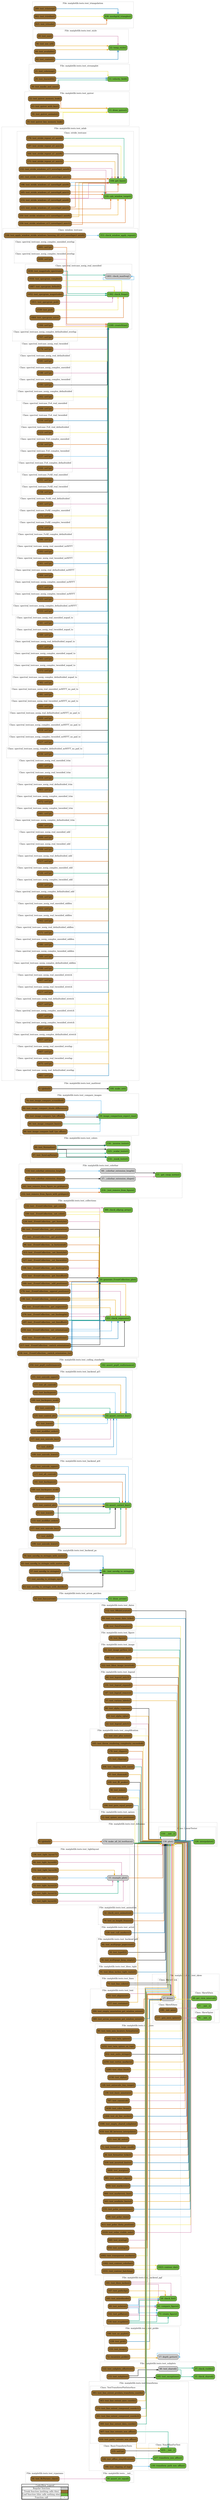 digraph G {
concentrate=true;
splines="ortho";
rankdir="LR";
subgraph legend{
    rank = min;
    label = "legend";
    Legend [shape=none, margin=0, label = <
        <table cellspacing="0" cellpadding="0" border="1"><tr><td>Code2flow Legend</td></tr><tr><td>
        <table cellspacing="0">
        <tr><td>Regular function</td><td width="50px" bgcolor='#cccccc'></td></tr>
        <tr><td>Trunk function (nothing calls this)</td><td bgcolor='#966F33'></td></tr>
        <tr><td>Leaf function (this calls nothing else)</td><td bgcolor='#6db33f'></td></tr>
        <tr><td>Function call</td><td><font color='black'>&#8594;</font></td></tr>
        </table></td></tr></table>
        >];
}node_f4b60a96 [label="59: assert_str_equal()" name="matplotlib.tests.__init__::assert_str_equal" shape="rect" style="rounded,filled" fillcolor="#6db33f" ];
node_4938b82a [label="32: check_save_animation()" name="matplotlib.tests.test_animation::check_save_animation" shape="rect" style="rounded,filled" fillcolor="#966F33" ];
node_49b9855e [label="70: test_no_length_frames()" name="matplotlib.tests.test_animation::test_no_length_frames" shape="rect" style="rounded,filled" fillcolor="#966F33" ];
node_25e2d759 [label="11: draw_arrow()" name="matplotlib.tests.test_arrow_patches::draw_arrow" shape="rect" style="rounded,filled" fillcolor="#6db33f" ];
node_8bbfc885 [label="18: test_fancyarrow()" name="matplotlib.tests.test_arrow_patches::test_fancyarrow" shape="rect" style="rounded,filled" fillcolor="#966F33" ];
node_34d46f0d [label="129: test_cull_markers()" name="matplotlib.tests.test_artist::test_cull_markers" shape="rect" style="rounded,filled" fillcolor="#966F33" ];
node_1a41863f [label="1023: contour_dat()" name="matplotlib.tests.test_axes::contour_dat" shape="rect" style="rounded,filled" fillcolor="#6db33f" ];
node_ae89ddbf [label="2156: test_alpha()" name="matplotlib.tests.test_axes::test_alpha" shape="rect" style="rounded,filled" fillcolor="#966F33" ];
node_4cb30062 [label="128: test_autoscale_tiny_range()" name="matplotlib.tests.test_axes::test_autoscale_tiny_range" shape="rect" style="rounded,filled" fillcolor="#966F33" ];
node_fa27b351 [label="139: test_basic_annotate()" name="matplotlib.tests.test_axes::test_basic_annotate" shape="rect" style="rounded,filled" fillcolor="#966F33" ];
node_0b45cddf [label="787: test_canonical()" name="matplotlib.tests.test_axes::test_canonical" shape="rect" style="rounded,filled" fillcolor="#966F33" ];
node_e01cded6 [label="3430: test_color_None()" name="matplotlib.tests.test_axes::test_color_None" shape="rect" style="rounded,filled" fillcolor="#966F33" ];
node_00616344 [label="1042: test_contour_colorbar()" name="matplotlib.tests.test_axes::test_contour_colorbar" shape="rect" style="rounded,filled" fillcolor="#966F33" ];
node_ceae1f44 [label="1031: test_contour_hatching()" name="matplotlib.tests.test_axes::test_contour_hatching" shape="rect" style="rounded,filled" fillcolor="#966F33" ];
node_2c81eddd [label="2264: test_eb_line_zorder()" name="matplotlib.tests.test_axes::test_eb_line_zorder" shape="rect" style="rounded,filled" fillcolor="#966F33" ];
node_752cbc5f [label="3306: test_empty_shared_subplots()" name="matplotlib.tests.test_axes::test_empty_shared_subplots" shape="rect" style="rounded,filled" fillcolor="#966F33" ];
node_fcc5fcf6 [label="618: test_fill_between_interpolate()" name="matplotlib.tests.test_axes::test_fill_between_interpolate" shape="rect" style="rounded,filled" fillcolor="#966F33" ];
node_5e1322ee [label="221: test_fill_units()" name="matplotlib.tests.test_axes::test_fill_units" shape="rect" style="rounded,filled" fillcolor="#966F33" ];
node_3940970a [label="71: test_formatter_large_small()" name="matplotlib.tests.test_axes::test_formatter_large_small" shape="rect" style="rounded,filled" fillcolor="#966F33" ];
node_da06949e [label="26: test_formatter_ticker()" name="matplotlib.tests.test_axes::test_formatter_ticker" shape="rect" style="rounded,filled" fillcolor="#966F33" ];
node_7e668fad [label="519: test_inverted_limits()" name="matplotlib.tests.test_axes::test_inverted_limits" shape="rect" style="rounded,filled" fillcolor="#966F33" ];
node_6f21e305 [label="3400: test_margins()" name="matplotlib.tests.test_axes::test_margins" shape="rect" style="rounded,filled" fillcolor="#966F33" ];
node_734d5229 [label="981: test_marker_edges()" name="matplotlib.tests.test_axes::test_marker_edges" shape="rect" style="rounded,filled" fillcolor="#966F33" ];
node_f048d505 [label="844: test_markevery()" name="matplotlib.tests.test_axes::test_markevery" shape="rect" style="rounded,filled" fillcolor="#966F33" ];
node_8b6ef3fa [label="860: test_markevery_line()" name="matplotlib.tests.test_axes::test_markevery_line" shape="rect" style="rounded,filled" fillcolor="#966F33" ];
node_ee07d1b9 [label="543: test_nonfinite_limits()" name="matplotlib.tests.test_axes::test_nonfinite_limits" shape="rect" style="rounded,filled" fillcolor="#966F33" ];
node_46412b35 [label="155: test_polar_annotations()" name="matplotlib.tests.test_axes::test_polar_annotations" shape="rect" style="rounded,filled" fillcolor="#966F33" ];
node_7d57eada [label="399: test_polar_rmin()" name="matplotlib.tests.test_axes::test_polar_rmin" shape="rect" style="rounded,filled" fillcolor="#966F33" ];
node_87a8cec4 [label="411: test_polar_theta_position()" name="matplotlib.tests.test_axes::test_polar_theta_position" shape="rect" style="rounded,filled" fillcolor="#966F33" ];
node_d330cfdf [label="3319: test_relim_visible_only()" name="matplotlib.tests.test_axes::test_relim_visible_only" shape="rect" style="rounded,filled" fillcolor="#966F33" ];
node_6011850f [label="640: test_symlog()" name="matplotlib.tests.test_axes::test_symlog" shape="rect" style="rounded,filled" fillcolor="#966F33" ];
node_5f68c496 [label="654: test_symlog2()" name="matplotlib.tests.test_axes::test_symlog2" shape="rect" style="rounded,filled" fillcolor="#966F33" ];
node_4c0e36c4 [label="2092: test_transparent_markers()" name="matplotlib.tests.test_axes::test_transparent_markers" shape="rect" style="rounded,filled" fillcolor="#966F33" ];
node_1b59dfe4 [label="80: test_twin_axis_locaters_formatters()" name="matplotlib.tests.test_axes::test_twin_axis_locaters_formatters" shape="rect" style="rounded,filled" fillcolor="#966F33" ];
node_430e5d02 [label="3205: test_twin_spines()" name="matplotlib.tests.test_axes::test_twin_spines" shape="rect" style="rounded,filled" fillcolor="#966F33" ];
node_14e8f411 [label="3252: test_twin_spines_on_top()" name="matplotlib.tests.test_axes::test_twin_spines_on_top" shape="rect" style="rounded,filled" fillcolor="#966F33" ];
node_399fec48 [label="832: test_units_strings()" name="matplotlib.tests.test_axes::test_units_strings" shape="rect" style="rounded,filled" fillcolor="#966F33" ];
node_65316b29 [label="2250: test_vertex_markers()" name="matplotlib.tests.test_axes::test_vertex_markers" shape="rect" style="rounded,filled" fillcolor="#966F33" ];
node_ee0b4f5c [label="3295: test_vline_limit()" name="matplotlib.tests.test_axes::test_vline_limit" shape="rect" style="rounded,filled" fillcolor="#966F33" ];
node_228bd638 [label="58: test_multipage_keep_empty()" name="matplotlib.tests.test_backend_pdf::test_multipage_keep_empty" shape="rect" style="rounded,filled" fillcolor="#966F33" ];
node_e7dd0ec8 [label="44: test_multipage_pagecount()" name="matplotlib.tests.test_backend_pdf::test_multipage_pagecount" shape="rect" style="rounded,filled" fillcolor="#966F33" ];
node_89cf3660 [label="34: test_type42()" name="matplotlib.tests.test_backend_pdf::test_type42" shape="rect" style="rounded,filled" fillcolor="#966F33" ];
node_5887968d [label="24: check_for()" name="matplotlib.tests.test_backend_pgf::check_for" shape="rect" style="rounded,filled" fillcolor="#6db33f" ];
node_46bdd6e1 [label="61: compare_figure()" name="matplotlib.tests.test_backend_pgf::compare_figure" shape="rect" style="rounded,filled" fillcolor="#6db33f" ];
node_a447bd51 [label="73: create_figure()" name="matplotlib.tests.test_backend_pgf::create_figure" shape="rect" style="rounded,filled" fillcolor="#6db33f" ];
node_ee775217 [label="181: test_bbox_inches()" name="matplotlib.tests.test_backend_pgf::test_bbox_inches" shape="rect" style="rounded,filled" fillcolor="#966F33" ];
node_3163d2a4 [label="165: test_mixedmode()" name="matplotlib.tests.test_backend_pgf::test_mixedmode" shape="rect" style="rounded,filled" fillcolor="#966F33" ];
node_5db8edc1 [label="147: test_pathclip()" name="matplotlib.tests.test_backend_pgf::test_pathclip" shape="rect" style="rounded,filled" fillcolor="#966F33" ];
node_d85fb7e7 [label="102: test_pdflatex()" name="matplotlib.tests.test_backend_pgf::test_pdflatex" shape="rect" style="rounded,filled" fillcolor="#966F33" ];
node_df47c92b [label="118: test_rcupdate()" name="matplotlib.tests.test_backend_pgf::test_rcupdate" shape="rect" style="rounded,filled" fillcolor="#966F33" ];
node_70fcb352 [label="89: test_xelatex()" name="matplotlib.tests.test_backend_pgf::test_xelatex" shape="rect" style="rounded,filled" fillcolor="#966F33" ];
node_ca9c9b29 [label="26: _test_savefig_to_stringio()" name="matplotlib.tests.test_backend_ps::_test_savefig_to_stringio" shape="rect" style="rounded,filled" fillcolor="#6db33f" ];
node_f452c5ea [label="57: test_savefig_to_stringio()" name="matplotlib.tests.test_backend_ps::test_savefig_to_stringio" shape="rect" style="rounded,filled" fillcolor="#966F33" ];
node_19f23b20 [label="77: test_savefig_to_stringio_eps()" name="matplotlib.tests.test_backend_ps::test_savefig_to_stringio_eps" shape="rect" style="rounded,filled" fillcolor="#966F33" ];
node_a27677d8 [label="63: test_savefig_to_stringio_with_distiller()" name="matplotlib.tests.test_backend_ps::test_savefig_to_stringio_with_distiller" shape="rect" style="rounded,filled" fillcolor="#966F33" ];
node_2658fead [label="70: test_savefig_to_stringio_with_usetex()" name="matplotlib.tests.test_backend_ps::test_savefig_to_stringio_with_usetex" shape="rect" style="rounded,filled" fillcolor="#966F33" ];
node_1e8671c5 [label="83: test_savefig_to_stringio_with_usetex_eps()" name="matplotlib.tests.test_backend_ps::test_savefig_to_stringio_with_usetex_eps" shape="rect" style="rounded,filled" fillcolor="#966F33" ];
node_7be1a5af [label="53: assert_correct_key()" name="matplotlib.tests.test_backend_qt4::assert_correct_key" shape="rect" style="rounded,filled" fillcolor="#6db33f" ];
node_8490dd15 [label="117: test_alt_control()" name="matplotlib.tests.test_backend_qt4::test_alt_control" shape="rect" style="rounded,filled" fillcolor="#966F33" ];
node_fa96c80e [label="141: test_backspace()" name="matplotlib.tests.test_backend_qt4::test_backspace" shape="rect" style="rounded,filled" fillcolor="#966F33" ];
node_50bf7215 [label="149: test_backspace_mod()" name="matplotlib.tests.test_backend_qt4::test_backspace_mod" shape="rect" style="rounded,filled" fillcolor="#966F33" ];
node_ab7e6923 [label="93: test_control()" name="matplotlib.tests.test_backend_qt4::test_control" shape="rect" style="rounded,filled" fillcolor="#966F33" ];
node_4954e5f1 [label="125: test_control_alt()" name="matplotlib.tests.test_backend_qt4::test_control_alt" shape="rect" style="rounded,filled" fillcolor="#966F33" ];
node_9d4aba1b [label="85: test_lower()" name="matplotlib.tests.test_backend_qt4::test_lower" shape="rect" style="rounded,filled" fillcolor="#966F33" ];
node_1049f1c8 [label="133: test_modifier_order()" name="matplotlib.tests.test_backend_qt4::test_modifier_order" shape="rect" style="rounded,filled" fillcolor="#966F33" ];
node_5423a3f0 [label="157: test_non_unicode_key()" name="matplotlib.tests.test_backend_qt4::test_non_unicode_key" shape="rect" style="rounded,filled" fillcolor="#966F33" ];
node_f821e20b [label="77: test_shift()" name="matplotlib.tests.test_backend_qt4::test_shift" shape="rect" style="rounded,filled" fillcolor="#966F33" ];
node_3e3da48e [label="109: test_unicode_lower()" name="matplotlib.tests.test_backend_qt4::test_unicode_lower" shape="rect" style="rounded,filled" fillcolor="#966F33" ];
node_fa51a56a [label="101: test_unicode_upper()" name="matplotlib.tests.test_backend_qt4::test_unicode_upper" shape="rect" style="rounded,filled" fillcolor="#966F33" ];
node_eee49366 [label="53: assert_correct_key()" name="matplotlib.tests.test_backend_qt5::assert_correct_key" shape="rect" style="rounded,filled" fillcolor="#6db33f" ];
node_65557e79 [label="117: test_alt_control()" name="matplotlib.tests.test_backend_qt5::test_alt_control" shape="rect" style="rounded,filled" fillcolor="#966F33" ];
node_be0e75ca [label="141: test_backspace()" name="matplotlib.tests.test_backend_qt5::test_backspace" shape="rect" style="rounded,filled" fillcolor="#966F33" ];
node_6b2fd4a1 [label="149: test_backspace_mod()" name="matplotlib.tests.test_backend_qt5::test_backspace_mod" shape="rect" style="rounded,filled" fillcolor="#966F33" ];
node_37ff4463 [label="93: test_control()" name="matplotlib.tests.test_backend_qt5::test_control" shape="rect" style="rounded,filled" fillcolor="#966F33" ];
node_bd7be205 [label="125: test_control_alt()" name="matplotlib.tests.test_backend_qt5::test_control_alt" shape="rect" style="rounded,filled" fillcolor="#966F33" ];
node_a073cf8a [label="85: test_lower()" name="matplotlib.tests.test_backend_qt5::test_lower" shape="rect" style="rounded,filled" fillcolor="#966F33" ];
node_d43bfdb4 [label="133: test_modifier_order()" name="matplotlib.tests.test_backend_qt5::test_modifier_order" shape="rect" style="rounded,filled" fillcolor="#966F33" ];
node_88c8d94f [label="157: test_non_unicode_key()" name="matplotlib.tests.test_backend_qt5::test_non_unicode_key" shape="rect" style="rounded,filled" fillcolor="#966F33" ];
node_d212df8d [label="77: test_shift()" name="matplotlib.tests.test_backend_qt5::test_shift" shape="rect" style="rounded,filled" fillcolor="#966F33" ];
node_f4b4d872 [label="109: test_unicode_lower()" name="matplotlib.tests.test_backend_qt5::test_unicode_lower" shape="rect" style="rounded,filled" fillcolor="#966F33" ];
node_12dec205 [label="101: test_unicode_upper()" name="matplotlib.tests.test_backend_qt5::test_unicode_upper" shape="rect" style="rounded,filled" fillcolor="#966F33" ];
node_7e0d9e9d [label="91: test_bbox_inches_tight_raster()" name="matplotlib.tests.test_bbox_tight::test_bbox_inches_tight_raster" shape="rect" style="rounded,filled" fillcolor="#966F33" ];
node_c5d7311e [label="192: assert_pep8_conformance()" name="matplotlib.tests.test_coding_standards::assert_pep8_conformance" shape="rect" style="rounded,filled" fillcolor="#6db33f" ];
node_0fae1d29 [label="250: test_pep8_conformance()" name="matplotlib.tests.test_coding_standards::test_pep8_conformance" shape="rect" style="rounded,filled" fillcolor="#966F33" ];
node_c77b9786 [label="389: check_allprop_array()" name="matplotlib.tests.test_collections::check_allprop_array" shape="rect" style="rounded,filled" fillcolor="#6db33f" ];
node_fa9ce05a [label="351: check_segments()" name="matplotlib.tests.test_collections::check_segments" shape="rect" style="rounded,filled" fillcolor="#6db33f" ];
node_38299229 [label="20: generate_EventCollection_plot()" name="matplotlib.tests.test_collections::generate_EventCollection_plot" shape="rect" style="rounded,filled" fillcolor="#6db33f" ];
node_a9405e81 [label="160: test__EventCollection__add_positions()" name="matplotlib.tests.test_collections::test__EventCollection__add_positions" shape="rect" style="rounded,filled" fillcolor="#966F33" ];
node_fa64759f [label="179: test__EventCollection__append_positions()" name="matplotlib.tests.test_collections::test__EventCollection__append_positions" shape="rect" style="rounded,filled" fillcolor="#966F33" ];
node_d606cab9 [label="198: test__EventCollection__extend_positions()" name="matplotlib.tests.test_collections::test__EventCollection__extend_positions" shape="rect" style="rounded,filled" fillcolor="#966F33" ];
node_e8f39457 [label="133: test__EventCollection__get_color()" name="matplotlib.tests.test_collections::test__EventCollection__get_color" shape="rect" style="rounded,filled" fillcolor="#966F33" ];
node_74158f3f [label="106: test__EventCollection__get_linelength()" name="matplotlib.tests.test_collections::test__EventCollection__get_linelength" shape="rect" style="rounded,filled" fillcolor="#966F33" ];
node_fcf922b8 [label="115: test__EventCollection__get_lineoffset()" name="matplotlib.tests.test_collections::test__EventCollection__get_lineoffset" shape="rect" style="rounded,filled" fillcolor="#966F33" ];
node_1e1836ef [label="124: test__EventCollection__get_linestyle()" name="matplotlib.tests.test_collections::test__EventCollection__get_linestyle" shape="rect" style="rounded,filled" fillcolor="#966F33" ];
node_d9037618 [label="86: test__EventCollection__get_orientation()" name="matplotlib.tests.test_collections::test__EventCollection__get_orientation" shape="rect" style="rounded,filled" fillcolor="#966F33" ];
node_1abfdd74 [label="77: test__EventCollection__get_positions()" name="matplotlib.tests.test_collections::test__EventCollection__get_positions" shape="rect" style="rounded,filled" fillcolor="#966F33" ];
node_afa419c9 [label="64: test__EventCollection__get_segments()" name="matplotlib.tests.test_collections::test__EventCollection__get_segments" shape="rect" style="rounded,filled" fillcolor="#966F33" ];
node_7dd85b5e [label="96: test__EventCollection__is_horizontal()" name="matplotlib.tests.test_collections::test__EventCollection__is_horizontal" shape="rect" style="rounded,filled" fillcolor="#966F33" ];
node_8a31a2b4 [label="339: test__EventCollection__set_color()" name="matplotlib.tests.test_collections::test__EventCollection__set_color" shape="rect" style="rounded,filled" fillcolor="#966F33" ];
node_b26a99df [label="279: test__EventCollection__set_linelength()" name="matplotlib.tests.test_collections::test__EventCollection__set_linelength" shape="rect" style="rounded,filled" fillcolor="#966F33" ];
node_d54ebad3 [label="297: test__EventCollection__set_lineoffset()" name="matplotlib.tests.test_collections::test__EventCollection__set_lineoffset" shape="rect" style="rounded,filled" fillcolor="#966F33" ];
node_80e8fa91 [label="315: test__EventCollection__set_linestyle()" name="matplotlib.tests.test_collections::test__EventCollection__set_linestyle" shape="rect" style="rounded,filled" fillcolor="#966F33" ];
node_71588efe [label="327: test__EventCollection__set_linewidth()" name="matplotlib.tests.test_collections::test__EventCollection__set_linewidth" shape="rect" style="rounded,filled" fillcolor="#966F33" ];
node_9875215a [label="259: test__EventCollection__set_orientation()" name="matplotlib.tests.test_collections::test__EventCollection__set_orientation" shape="rect" style="rounded,filled" fillcolor="#966F33" ];
node_8bb0e0a5 [label="143: test__EventCollection__set_positions()" name="matplotlib.tests.test_collections::test__EventCollection__set_positions" shape="rect" style="rounded,filled" fillcolor="#966F33" ];
node_58c835a8 [label="217: test__EventCollection__switch_orientation()" name="matplotlib.tests.test_collections::test__EventCollection__switch_orientation" shape="rect" style="rounded,filled" fillcolor="#966F33" ];
node_1c25af5d [label="238: test__EventCollection__switch_orientation_2x()" name="matplotlib.tests.test_collections::test__EventCollection__switch_orientation_2x" shape="rect" style="rounded,filled" fillcolor="#966F33" ];
node_68d7f960 [label="68: _colorbar_extension_length()" name="matplotlib.tests.test_colorbar::_colorbar_extension_length" shape="rect" style="rounded,filled" fillcolor="#cccccc" ];
node_8d2b6ee7 [label="37: _colorbar_extension_shape()" name="matplotlib.tests.test_colorbar::_colorbar_extension_shape" shape="rect" style="rounded,filled" fillcolor="#cccccc" ];
node_a1e17c84 [label="17: _get_cmap_norms()" name="matplotlib.tests.test_colorbar::_get_cmap_norms" shape="rect" style="rounded,filled" fillcolor="#6db33f" ];
node_b1155b45 [label="214: _test_remove_from_figure()" name="matplotlib.tests.test_colorbar::_test_remove_from_figure" shape="rect" style="rounded,filled" fillcolor="#6db33f" ];
node_c63b35da [label="114: test_colorbar_extension_length()" name="matplotlib.tests.test_colorbar::test_colorbar_extension_length" shape="rect" style="rounded,filled" fillcolor="#966F33" ];
node_1bf48940 [label="104: test_colorbar_extension_shape()" name="matplotlib.tests.test_colorbar::test_colorbar_extension_shape" shape="rect" style="rounded,filled" fillcolor="#966F33" ];
node_be035072 [label="241: test_remove_from_figure_no_gridspec()" name="matplotlib.tests.test_colorbar::test_remove_from_figure_no_gridspec" shape="rect" style="rounded,filled" fillcolor="#966F33" ];
node_e2150f0e [label="232: test_remove_from_figure_with_gridspec()" name="matplotlib.tests.test_colorbar::test_remove_from_figure_with_gridspec" shape="rect" style="rounded,filled" fillcolor="#966F33" ];
node_61643c79 [label="116: _inverse_tester()" name="matplotlib.tests.test_colors::_inverse_tester" shape="rect" style="rounded,filled" fillcolor="#6db33f" ];
node_eb0c6ea1 [label="132: _mask_tester()" name="matplotlib.tests.test_colors::_mask_tester" shape="rect" style="rounded,filled" fillcolor="#6db33f" ];
node_5f587d30 [label="123: _scalar_tester()" name="matplotlib.tests.test_colors::_scalar_tester" shape="rect" style="rounded,filled" fillcolor="#6db33f" ];
node_6f74d5c0 [label="89: test_Normalize()" name="matplotlib.tests.test_colors::test_Normalize" shape="rect" style="rounded,filled" fillcolor="#966F33" ];
node_bea340c3 [label="97: test_SymLogNorm()" name="matplotlib.tests.test_colors::test_SymLogNorm" shape="rect" style="rounded,filled" fillcolor="#966F33" ];
node_66b4049c [label="19: image_comparison_expect_rms()" name="matplotlib.tests.test_compare_images::image_comparison_expect_rms" shape="rect" style="rounded,filled" fillcolor="#6db33f" ];
node_598619c0 [label="59: test_image_compare_1px_offset()" name="matplotlib.tests.test_compare_images::test_image_compare_1px_offset" shape="rect" style="rounded,filled" fillcolor="#966F33" ];
node_27084e3b [label="46: test_image_compare_basic()" name="matplotlib.tests.test_compare_images::test_image_compare_basic" shape="rect" style="rounded,filled" fillcolor="#966F33" ];
node_a9e0148a [label="66: test_image_compare_half_1px_offset()" name="matplotlib.tests.test_compare_images::test_image_compare_half_1px_offset" shape="rect" style="rounded,filled" fillcolor="#966F33" ];
node_42ddc63a [label="74: test_image_compare_scrambled()" name="matplotlib.tests.test_compare_images::test_image_compare_scrambled" shape="rect" style="rounded,filled" fillcolor="#966F33" ];
node_2362865a [label="90: test_image_compare_shade_difference()" name="matplotlib.tests.test_compare_images::test_image_compare_shade_difference" shape="rect" style="rounded,filled" fillcolor="#966F33" ];
node_6fafeeac [label="138: test_DateFormatter()" name="matplotlib.tests.test_dates::test_DateFormatter" shape="rect" style="rounded,filled" fillcolor="#966F33" ];
node_8008b8e0 [label="112: test_RRuleLocator()" name="matplotlib.tests.test_dates::test_RRuleLocator" shape="rect" style="rounded,filled" fillcolor="#966F33" ];
node_51ca2b0d [label="89: test_too_many_date_ticks()" name="matplotlib.tests.test_dates::test_too_many_date_ticks" shape="rect" style="rounded,filled" fillcolor="#966F33" ];
node_1b8f8d9e [label="0: (global)()" name="matplotlib.tests.test_delaunay::(global)" shape="rect" style="rounded,filled" fillcolor="#966F33" ];
node_46da7355 [label="110: __init__()" name="matplotlib.tests.test_delaunay::LinearTester.__init__" shape="rect" style="rounded,filled" fillcolor="#6db33f" ];
node_79999d7c [label="126: interpolator()" name="matplotlib.tests.test_delaunay::LinearTester.interpolator" shape="rect" style="rounded,filled" fillcolor="#6db33f" ];
node_6e9b69cd [label="130: plot()" name="matplotlib.tests.test_delaunay::LinearTester.plot" shape="rect" style="rounded,filled" fillcolor="#cccccc" ];
node_c8b760fb [label="174: make_all_2d_testfuncs()" name="matplotlib.tests.test_delaunay::make_all_2d_testfuncs" shape="rect" style="rounded,filled" fillcolor="#cccccc" ];
node_628df77d [label="36: test_figure()" name="matplotlib.tests.test_figure::test_figure" shape="rect" style="rounded,filled" fillcolor="#966F33" ];
node_e6787481 [label="322: test_bbox_image_inverted()" name="matplotlib.tests.test_image::test_bbox_image_inverted" shape="rect" style="rounded,filled" fillcolor="#966F33" ];
node_dd861273 [label="83: test_image_python_io()" name="matplotlib.tests.test_image::test_image_python_io" shape="rect" style="rounded,filled" fillcolor="#966F33" ];
node_42d681d1 [label="288: test_rasterize_dpi()" name="matplotlib.tests.test_image::test_rasterize_dpi" shape="rect" style="rounded,filled" fillcolor="#966F33" ];
node_c49cb398 [label="80: test_alpha_rcparam()" name="matplotlib.tests.test_legend::test_alpha_rcparam" shape="rect" style="rounded,filled" fillcolor="#966F33" ];
node_d009f0e1 [label="69: test_alpha_rgba()" name="matplotlib.tests.test_legend::test_alpha_rgba" shape="rect" style="rounded,filled" fillcolor="#966F33" ];
node_06c91f67 [label="22: test_legend_auto1()" name="matplotlib.tests.test_legend::test_legend_auto1" shape="rect" style="rounded,filled" fillcolor="#966F33" ];
node_8b2bb440 [label="44: test_legend_auto3()" name="matplotlib.tests.test_legend::test_legend_auto3" shape="rect" style="rounded,filled" fillcolor="#966F33" ];
node_82234666 [label="131: test_legend_expand()" name="matplotlib.tests.test_legend::test_legend_expand" shape="rect" style="rounded,filled" fillcolor="#966F33" ];
node_a091ef12 [label="147: test_legend_remove()" name="matplotlib.tests.test_legend::test_legend_remove" shape="rect" style="rounded,filled" fillcolor="#966F33" ];
node_cd90ca09 [label="57: test_various_labels()" name="matplotlib.tests.test_legend::test_various_labels" shape="rect" style="rounded,filled" fillcolor="#966F33" ];
node_64ba4a40 [label="75: test_line_colors()" name="matplotlib.tests.test_lines::test_line_colors" shape="rect" style="rounded,filled" fillcolor="#966F33" ];
node_cee8dbe8 [label="0: (global)()" name="matplotlib.tests.test_mathtext::(global)" shape="rect" style="rounded,filled" fillcolor="#966F33" ];
node_7066e05e [label="144: make_set()" name="matplotlib.tests.test_mathtext::make_set" shape="rect" style="rounded,filled" fillcolor="#6db33f" ];
node_fc4c0d3f [label="2244: setUp()" name="matplotlib.tests.test_mlab::spectral_testcase_Fs4_complex_defaultsided.setUp" shape="rect" style="rounded,filled" fillcolor="#966F33" ];
node_8e81c326 [label="2230: setUp()" name="matplotlib.tests.test_mlab::spectral_testcase_Fs4_complex_onesided.setUp" shape="rect" style="rounded,filled" fillcolor="#966F33" ];
node_6640b442 [label="2237: setUp()" name="matplotlib.tests.test_mlab::spectral_testcase_Fs4_complex_twosided.setUp" shape="rect" style="rounded,filled" fillcolor="#966F33" ];
node_0b3f8a8c [label="2223: setUp()" name="matplotlib.tests.test_mlab::spectral_testcase_Fs4_real_defaultsided.setUp" shape="rect" style="rounded,filled" fillcolor="#966F33" ];
node_000f6b46 [label="2209: setUp()" name="matplotlib.tests.test_mlab::spectral_testcase_Fs4_real_onesided.setUp" shape="rect" style="rounded,filled" fillcolor="#966F33" ];
node_6766157d [label="2216: setUp()" name="matplotlib.tests.test_mlab::spectral_testcase_Fs4_real_twosided.setUp" shape="rect" style="rounded,filled" fillcolor="#966F33" ];
node_152a51b7 [label="2286: setUp()" name="matplotlib.tests.test_mlab::spectral_testcase_FsAll_complex_defaultsided.setUp" shape="rect" style="rounded,filled" fillcolor="#966F33" ];
node_fb0afc34 [label="2272: setUp()" name="matplotlib.tests.test_mlab::spectral_testcase_FsAll_complex_onesided.setUp" shape="rect" style="rounded,filled" fillcolor="#966F33" ];
node_592b7d79 [label="2279: setUp()" name="matplotlib.tests.test_mlab::spectral_testcase_FsAll_complex_twosided.setUp" shape="rect" style="rounded,filled" fillcolor="#966F33" ];
node_b0ee1337 [label="2265: setUp()" name="matplotlib.tests.test_mlab::spectral_testcase_FsAll_real_defaultsided.setUp" shape="rect" style="rounded,filled" fillcolor="#966F33" ];
node_899afff8 [label="2251: setUp()" name="matplotlib.tests.test_mlab::spectral_testcase_FsAll_real_onesided.setUp" shape="rect" style="rounded,filled" fillcolor="#966F33" ];
node_763bca90 [label="2258: setUp()" name="matplotlib.tests.test_mlab::spectral_testcase_FsAll_real_twosided.setUp" shape="rect" style="rounded,filled" fillcolor="#966F33" ];
node_816f79cc [label="2202: setUp()" name="matplotlib.tests.test_mlab::spectral_testcase_nosig_complex_defaultsided.setUp" shape="rect" style="rounded,filled" fillcolor="#966F33" ];
node_b6eddf6d [label="2333: setUp()" name="matplotlib.tests.test_mlab::spectral_testcase_nosig_complex_defaultsided_noNFFT.setUp" shape="rect" style="rounded,filled" fillcolor="#966F33" ];
node_9d8c283d [label="2436: setUp()" name="matplotlib.tests.test_mlab::spectral_testcase_nosig_complex_defaultsided_noNFFT_no_pad_to.setUp" shape="rect" style="rounded,filled" fillcolor="#966F33" ];
node_1ed23fbc [label="2382: setUp()" name="matplotlib.tests.test_mlab::spectral_testcase_nosig_complex_defaultsided_nopad_to.setUp" shape="rect" style="rounded,filled" fillcolor="#966F33" ];
node_b655eb4c [label="2544: setUp()" name="matplotlib.tests.test_mlab::spectral_testcase_nosig_complex_defaultsided_odd.setUp" shape="rect" style="rounded,filled" fillcolor="#966F33" ];
node_497eaf93 [label="2598: setUp()" name="matplotlib.tests.test_mlab::spectral_testcase_nosig_complex_defaultsided_oddlen.setUp" shape="rect" style="rounded,filled" fillcolor="#966F33" ];
node_7941b459 [label="2707: setUp()" name="matplotlib.tests.test_mlab::spectral_testcase_nosig_complex_defaultsided_overlap.setUp" shape="rect" style="rounded,filled" fillcolor="#966F33" ];
node_17cd7649 [label="2657: setUp()" name="matplotlib.tests.test_mlab::spectral_testcase_nosig_complex_defaultsided_stretch.setUp" shape="rect" style="rounded,filled" fillcolor="#966F33" ];
node_2e584a0b [label="2490: setUp()" name="matplotlib.tests.test_mlab::spectral_testcase_nosig_complex_defaultsided_trim.setUp" shape="rect" style="rounded,filled" fillcolor="#966F33" ];
node_5295678f [label="2188: setUp()" name="matplotlib.tests.test_mlab::spectral_testcase_nosig_complex_onesided.setUp" shape="rect" style="rounded,filled" fillcolor="#966F33" ];
node_1113745e [label="2317: setUp()" name="matplotlib.tests.test_mlab::spectral_testcase_nosig_complex_onesided_noNFFT.setUp" shape="rect" style="rounded,filled" fillcolor="#966F33" ];
node_887b19f0 [label="2418: setUp()" name="matplotlib.tests.test_mlab::spectral_testcase_nosig_complex_onesided_noNFFT_no_pad_to.setUp" shape="rect" style="rounded,filled" fillcolor="#966F33" ];
node_9ef07ee1 [label="2365: setUp()" name="matplotlib.tests.test_mlab::spectral_testcase_nosig_complex_onesided_nopad_to.setUp" shape="rect" style="rounded,filled" fillcolor="#966F33" ];
node_a756bffb [label="2526: setUp()" name="matplotlib.tests.test_mlab::spectral_testcase_nosig_complex_onesided_odd.setUp" shape="rect" style="rounded,filled" fillcolor="#966F33" ];
node_5db32335 [label="2580: setUp()" name="matplotlib.tests.test_mlab::spectral_testcase_nosig_complex_onesided_oddlen.setUp" shape="rect" style="rounded,filled" fillcolor="#966F33" ];
node_2ee82b26 [label="2691: setUp()" name="matplotlib.tests.test_mlab::spectral_testcase_nosig_complex_onesided_overlap.setUp" shape="rect" style="rounded,filled" fillcolor="#966F33" ];
node_1c1f9eda [label="2637: setUp()" name="matplotlib.tests.test_mlab::spectral_testcase_nosig_complex_onesided_stretch.setUp" shape="rect" style="rounded,filled" fillcolor="#966F33" ];
node_aa8ed574 [label="2472: setUp()" name="matplotlib.tests.test_mlab::spectral_testcase_nosig_complex_onesided_trim.setUp" shape="rect" style="rounded,filled" fillcolor="#966F33" ];
node_77343530 [label="2195: setUp()" name="matplotlib.tests.test_mlab::spectral_testcase_nosig_complex_twosided.setUp" shape="rect" style="rounded,filled" fillcolor="#966F33" ];
node_2d9a73ce [label="2325: setUp()" name="matplotlib.tests.test_mlab::spectral_testcase_nosig_complex_twosided_noNFFT.setUp" shape="rect" style="rounded,filled" fillcolor="#966F33" ];
node_e3e65fcd [label="2427: setUp()" name="matplotlib.tests.test_mlab::spectral_testcase_nosig_complex_twosided_noNFFT_no_pad_to.setUp" shape="rect" style="rounded,filled" fillcolor="#966F33" ];
node_a8494baa [label="2373: setUp()" name="matplotlib.tests.test_mlab::spectral_testcase_nosig_complex_twosided_nopad_to.setUp" shape="rect" style="rounded,filled" fillcolor="#966F33" ];
node_03f00b18 [label="2535: setUp()" name="matplotlib.tests.test_mlab::spectral_testcase_nosig_complex_twosided_odd.setUp" shape="rect" style="rounded,filled" fillcolor="#966F33" ];
node_0a648b00 [label="2589: setUp()" name="matplotlib.tests.test_mlab::spectral_testcase_nosig_complex_twosided_oddlen.setUp" shape="rect" style="rounded,filled" fillcolor="#966F33" ];
node_173de1f7 [label="2699: setUp()" name="matplotlib.tests.test_mlab::spectral_testcase_nosig_complex_twosided_overlap.setUp" shape="rect" style="rounded,filled" fillcolor="#966F33" ];
node_e8f71e2c [label="2647: setUp()" name="matplotlib.tests.test_mlab::spectral_testcase_nosig_complex_twosided_stretch.setUp" shape="rect" style="rounded,filled" fillcolor="#966F33" ];
node_674b75b6 [label="2481: setUp()" name="matplotlib.tests.test_mlab::spectral_testcase_nosig_complex_twosided_trim.setUp" shape="rect" style="rounded,filled" fillcolor="#966F33" ];
node_950cf35c [label="2181: setUp()" name="matplotlib.tests.test_mlab::spectral_testcase_nosig_real_defaultsided.setUp" shape="rect" style="rounded,filled" fillcolor="#966F33" ];
node_0ba3c5bc [label="2309: setUp()" name="matplotlib.tests.test_mlab::spectral_testcase_nosig_real_defaultsided_noNFFT.setUp" shape="rect" style="rounded,filled" fillcolor="#966F33" ];
node_874f5ba9 [label="2409: setUp()" name="matplotlib.tests.test_mlab::spectral_testcase_nosig_real_defaultsided_noNFFT_no_pad_to.setUp" shape="rect" style="rounded,filled" fillcolor="#966F33" ];
node_8237b5d5 [label="2357: setUp()" name="matplotlib.tests.test_mlab::spectral_testcase_nosig_real_defaultsided_nopad_to.setUp" shape="rect" style="rounded,filled" fillcolor="#966F33" ];
node_1c6408de [label="2517: setUp()" name="matplotlib.tests.test_mlab::spectral_testcase_nosig_real_defaultsided_odd.setUp" shape="rect" style="rounded,filled" fillcolor="#966F33" ];
node_62ddd36d [label="2571: setUp()" name="matplotlib.tests.test_mlab::spectral_testcase_nosig_real_defaultsided_oddlen.setUp" shape="rect" style="rounded,filled" fillcolor="#966F33" ];
node_5c272c3d [label="2683: setUp()" name="matplotlib.tests.test_mlab::spectral_testcase_nosig_real_defaultsided_overlap.setUp" shape="rect" style="rounded,filled" fillcolor="#966F33" ];
node_5daaf7fc [label="2627: setUp()" name="matplotlib.tests.test_mlab::spectral_testcase_nosig_real_defaultsided_stretch.setUp" shape="rect" style="rounded,filled" fillcolor="#966F33" ];
node_846349a2 [label="2463: setUp()" name="matplotlib.tests.test_mlab::spectral_testcase_nosig_real_defaultsided_trim.setUp" shape="rect" style="rounded,filled" fillcolor="#966F33" ];
node_efb61014 [label="1392: check_freqs()" name="matplotlib.tests.test_mlab::spectral_testcase_nosig_real_onesided.check_freqs" shape="rect" style="rounded,filled" fillcolor="#6db33f" ];
node_01002a92 [label="1401: check_maxfreq()" name="matplotlib.tests.test_mlab::spectral_testcase_nosig_real_onesided.check_maxfreq" shape="rect" style="rounded,filled" fillcolor="#cccccc" ];
node_993916cf [label="1248: createStim()" name="matplotlib.tests.test_mlab::spectral_testcase_nosig_real_onesided.createStim" shape="rect" style="rounded,filled" fillcolor="#6db33f" ];
node_aec0a711 [label="1244: setUp()" name="matplotlib.tests.test_mlab::spectral_testcase_nosig_real_onesided.setUp" shape="rect" style="rounded,filled" fillcolor="#966F33" ];
node_cca2c3d3 [label="1836: test_magnitude_spectrum()" name="matplotlib.tests.test_mlab::spectral_testcase_nosig_real_onesided.test_magnitude_spectrum" shape="rect" style="rounded,filled" fillcolor="#966F33" ];
node_e79edfcc [label="1539: test_psd()" name="matplotlib.tests.test_mlab::spectral_testcase_nosig_real_onesided.test_psd" shape="rect" style="rounded,filled" fillcolor="#966F33" ];
node_8a3619ce [label="1864: test_specgram_auto()" name="matplotlib.tests.test_mlab::spectral_testcase_nosig_real_onesided.test_specgram_auto" shape="rect" style="rounded,filled" fillcolor="#966F33" ];
node_cf9e85cc [label="1934: test_specgram_complex()" name="matplotlib.tests.test_mlab::spectral_testcase_nosig_real_onesided.test_specgram_complex" shape="rect" style="rounded,filled" fillcolor="#966F33" ];
node_ab7ab55c [label="1887: test_specgram_default()" name="matplotlib.tests.test_mlab::spectral_testcase_nosig_real_onesided.test_specgram_default" shape="rect" style="rounded,filled" fillcolor="#966F33" ];
node_1e361043 [label="1952: test_specgram_magnitude()" name="matplotlib.tests.test_mlab::spectral_testcase_nosig_real_onesided.test_specgram_magnitude" shape="rect" style="rounded,filled" fillcolor="#966F33" ];
node_b9ec6b9f [label="1911: test_specgram_psd()" name="matplotlib.tests.test_mlab::spectral_testcase_nosig_real_onesided.test_specgram_psd" shape="rect" style="rounded,filled" fillcolor="#966F33" ];
node_581b7234 [label="2293: setUp()" name="matplotlib.tests.test_mlab::spectral_testcase_nosig_real_onesided_noNFFT.setUp" shape="rect" style="rounded,filled" fillcolor="#966F33" ];
node_4a7dec5c [label="2391: setUp()" name="matplotlib.tests.test_mlab::spectral_testcase_nosig_real_onesided_noNFFT_no_pad_to.setUp" shape="rect" style="rounded,filled" fillcolor="#966F33" ];
node_4bab155d [label="2341: setUp()" name="matplotlib.tests.test_mlab::spectral_testcase_nosig_real_onesided_nopad_to.setUp" shape="rect" style="rounded,filled" fillcolor="#966F33" ];
node_0d775fdc [label="2499: setUp()" name="matplotlib.tests.test_mlab::spectral_testcase_nosig_real_onesided_odd.setUp" shape="rect" style="rounded,filled" fillcolor="#966F33" ];
node_0f538194 [label="2553: setUp()" name="matplotlib.tests.test_mlab::spectral_testcase_nosig_real_onesided_oddlen.setUp" shape="rect" style="rounded,filled" fillcolor="#966F33" ];
node_d18b1d1c [label="2667: setUp()" name="matplotlib.tests.test_mlab::spectral_testcase_nosig_real_onesided_overlap.setUp" shape="rect" style="rounded,filled" fillcolor="#966F33" ];
node_08be4e57 [label="2607: setUp()" name="matplotlib.tests.test_mlab::spectral_testcase_nosig_real_onesided_stretch.setUp" shape="rect" style="rounded,filled" fillcolor="#966F33" ];
node_bf549037 [label="2445: setUp()" name="matplotlib.tests.test_mlab::spectral_testcase_nosig_real_onesided_trim.setUp" shape="rect" style="rounded,filled" fillcolor="#966F33" ];
node_7609ba4f [label="2174: setUp()" name="matplotlib.tests.test_mlab::spectral_testcase_nosig_real_twosided.setUp" shape="rect" style="rounded,filled" fillcolor="#966F33" ];
node_3805430d [label="2301: setUp()" name="matplotlib.tests.test_mlab::spectral_testcase_nosig_real_twosided_noNFFT.setUp" shape="rect" style="rounded,filled" fillcolor="#966F33" ];
node_e574955d [label="2400: setUp()" name="matplotlib.tests.test_mlab::spectral_testcase_nosig_real_twosided_noNFFT_no_pad_to.setUp" shape="rect" style="rounded,filled" fillcolor="#966F33" ];
node_c35053d2 [label="2349: setUp()" name="matplotlib.tests.test_mlab::spectral_testcase_nosig_real_twosided_nopad_to.setUp" shape="rect" style="rounded,filled" fillcolor="#966F33" ];
node_a6573fba [label="2508: setUp()" name="matplotlib.tests.test_mlab::spectral_testcase_nosig_real_twosided_odd.setUp" shape="rect" style="rounded,filled" fillcolor="#966F33" ];
node_b395fafe [label="2562: setUp()" name="matplotlib.tests.test_mlab::spectral_testcase_nosig_real_twosided_oddlen.setUp" shape="rect" style="rounded,filled" fillcolor="#966F33" ];
node_4f268a11 [label="2675: setUp()" name="matplotlib.tests.test_mlab::spectral_testcase_nosig_real_twosided_overlap.setUp" shape="rect" style="rounded,filled" fillcolor="#966F33" ];
node_3f4cb13d [label="2617: setUp()" name="matplotlib.tests.test_mlab::spectral_testcase_nosig_real_twosided_stretch.setUp" shape="rect" style="rounded,filled" fillcolor="#966F33" ];
node_dd65fbd3 [label="2454: setUp()" name="matplotlib.tests.test_mlab::spectral_testcase_nosig_real_twosided_trim.setUp" shape="rect" style="rounded,filled" fillcolor="#966F33" ];
node_5da37137 [label="110: calc_window_target()" name="matplotlib.tests.test_mlab::stride_testcase.calc_window_target" shape="rect" style="rounded,filled" fillcolor="#6db33f" ];
node_17bf35d9 [label="104: get_base()" name="matplotlib.tests.test_mlab::stride_testcase.get_base" shape="rect" style="rounded,filled" fillcolor="#6db33f" ];
node_8c6434b0 [label="164: test_stride_repeat_n1_axis0()" name="matplotlib.tests.test_mlab::stride_testcase.test_stride_repeat_n1_axis0" shape="rect" style="rounded,filled" fillcolor="#966F33" ];
node_2a5f1d01 [label="171: test_stride_repeat_n1_axis1()" name="matplotlib.tests.test_mlab::stride_testcase.test_stride_repeat_n1_axis1" shape="rect" style="rounded,filled" fillcolor="#966F33" ];
node_e9c410bb [label="178: test_stride_repeat_n5_axis0()" name="matplotlib.tests.test_mlab::stride_testcase.test_stride_repeat_n5_axis0" shape="rect" style="rounded,filled" fillcolor="#966F33" ];
node_b19ccad4 [label="187: test_stride_repeat_n5_axis1()" name="matplotlib.tests.test_mlab::stride_testcase.test_stride_repeat_n5_axis1" shape="rect" style="rounded,filled" fillcolor="#966F33" ];
node_bda9a251 [label="250: test_stride_windows_n13_noverlapn3_axis0()" name="matplotlib.tests.test_mlab::stride_testcase.test_stride_windows_n13_noverlapn3_axis0" shape="rect" style="rounded,filled" fillcolor="#966F33" ];
node_6f4801e6 [label="259: test_stride_windows_n13_noverlapn3_axis1()" name="matplotlib.tests.test_mlab::stride_testcase.test_stride_windows_n13_noverlapn3_axis1" shape="rect" style="rounded,filled" fillcolor="#966F33" ];
node_4a2f35e7 [label="232: test_stride_windows_n15_noverlap2_axis0()" name="matplotlib.tests.test_mlab::stride_testcase.test_stride_windows_n15_noverlap2_axis0" shape="rect" style="rounded,filled" fillcolor="#966F33" ];
node_d5df0426 [label="241: test_stride_windows_n15_noverlap2_axis1()" name="matplotlib.tests.test_mlab::stride_testcase.test_stride_windows_n15_noverlap2_axis1" shape="rect" style="rounded,filled" fillcolor="#966F33" ];
node_6e5d348a [label="196: test_stride_windows_n1_noverlap0_axis0()" name="matplotlib.tests.test_mlab::stride_testcase.test_stride_windows_n1_noverlap0_axis0" shape="rect" style="rounded,filled" fillcolor="#966F33" ];
node_9618fd66 [label="205: test_stride_windows_n1_noverlap0_axis1()" name="matplotlib.tests.test_mlab::stride_testcase.test_stride_windows_n1_noverlap0_axis1" shape="rect" style="rounded,filled" fillcolor="#966F33" ];
node_9a924b0f [label="214: test_stride_windows_n5_noverlap0_axis0()" name="matplotlib.tests.test_mlab::stride_testcase.test_stride_windows_n5_noverlap0_axis0" shape="rect" style="rounded,filled" fillcolor="#966F33" ];
node_34529f06 [label="223: test_stride_windows_n5_noverlap0_axis1()" name="matplotlib.tests.test_mlab::stride_testcase.test_stride_windows_n5_noverlap0_axis1" shape="rect" style="rounded,filled" fillcolor="#966F33" ];
node_b5e5df7c [label="353: check_window_apply_repeat()" name="matplotlib.tests.test_mlab::window_testcase.check_window_apply_repeat" shape="rect" style="rounded,filled" fillcolor="#6db33f" ];
node_b4cdb6f2 [label="538: test_apply_window_stride_windows_hanning_2D_n13_noverlapn3_axis0()" name="matplotlib.tests.test_mlab::window_testcase.test_apply_window_stride_windows_hanning_2D_n13_noverlapn3_axis0" shape="rect" style="rounded,filled" fillcolor="#966F33" ];
node_ec1fe79a [label="17: depth_getter()" name="matplotlib.tests.test_pickle::depth_getter" shape="rect" style="rounded,filled" fillcolor="#cccccc" ];
node_86bc9a61 [label="72: recursive_pickle()" name="matplotlib.tests.test_pickle::recursive_pickle" shape="rect" style="rounded,filled" fillcolor="#966F33" ];
node_e87519dd [label="228: test_grid()" name="matplotlib.tests.test_pickle::test_grid" shape="rect" style="rounded,filled" fillcolor="#966F33" ];
node_81e7a1e1 [label="216: test_image()" name="matplotlib.tests.test_pickle::test_image" shape="rect" style="rounded,filled" fillcolor="#966F33" ];
node_592e6be4 [label="198: test_no_pyplot()" name="matplotlib.tests.test_pickle::test_no_pyplot" shape="rect" style="rounded,filled" fillcolor="#966F33" ];
node_3f4f05aa [label="11: draw_quiver()" name="matplotlib.tests.test_quiver::draw_quiver" shape="rect" style="rounded,filled" fillcolor="#6db33f" ];
node_3f47471c [label="50: test_quiver_animate()" name="matplotlib.tests.test_quiver::test_quiver_animate" shape="rect" style="rounded,filled" fillcolor="#966F33" ];
node_981cbb64 [label="35: test_quiver_key_memory_leak()" name="matplotlib.tests.test_quiver::test_quiver_key_memory_leak" shape="rect" style="rounded,filled" fillcolor="#966F33" ];
node_697f63be [label="22: test_quiver_memory_leak()" name="matplotlib.tests.test_quiver::test_quiver_memory_leak" shape="rect" style="rounded,filled" fillcolor="#966F33" ];
node_352d6a7c [label="63: test_quiver_with_key()" name="matplotlib.tests.test_quiver::test_quiver_with_key" shape="rect" style="rounded,filled" fillcolor="#966F33" ];
node_2b7a014f [label="58: test_RcParams_class()" name="matplotlib.tests.test_rcparams::test_RcParams_class" shape="rect" style="rounded,filled" fillcolor="#966F33" ];
node_f86228be [label="179: test_clipper()" name="matplotlib.tests.test_simplification::test_clipper" shape="rect" style="rounded,filled" fillcolor="#966F33" ];
node_72e980bf [label="25: test_clipping()" name="matplotlib.tests.test_simplification::test_clipping" shape="rect" style="rounded,filled" fillcolor="#966F33" ];
node_a92a07bb [label="204: test_clipping_with_nans()" name="matplotlib.tests.test_simplification::test_clipping_with_nans" shape="rect" style="rounded,filled" fillcolor="#966F33" ];
node_6831fba9 [label="45: test_diamond()" name="matplotlib.tests.test_simplification::test_diamond" shape="rect" style="rounded,filled" fillcolor="#966F33" ];
node_d787d160 [label="109: test_fft_peaks()" name="matplotlib.tests.test_simplification::test_fft_peaks" shape="rect" style="rounded,filled" fillcolor="#966F33" ];
node_f199b76a [label="56: test_noise()" name="matplotlib.tests.test_simplification::test_noise" shape="rect" style="rounded,filled" fillcolor="#966F33" ];
node_ecfab944 [label="35: test_overflow()" name="matplotlib.tests.test_simplification::test_overflow" shape="rect" style="rounded,filled" fillcolor="#966F33" ];
node_8727554d [label="194: test_para_equal_perp()" name="matplotlib.tests.test_simplification::test_para_equal_perp" shape="rect" style="rounded,filled" fillcolor="#966F33" ];
node_01a2c7a4 [label="72: test_sine_plus_noise()" name="matplotlib.tests.test_simplification::test_sine_plus_noise" shape="rect" style="rounded,filled" fillcolor="#966F33" ];
node_0ed0291c [label="165: test_throw_rendering_complexity_exceeded()" name="matplotlib.tests.test_simplification::test_throw_rendering_complexity_exceeded" shape="rect" style="rounded,filled" fillcolor="#966F33" ];
node_d94e9ada [label="76: __init__()" name="matplotlib.tests.test_skew::SkewSpine.__init__" shape="rect" style="rounded,filled" fillcolor="#6db33f" ];
node_43637df7 [label="117: _gen_axes_spines()" name="matplotlib.tests.test_skew::SkewXAxes._gen_axes_spines" shape="rect" style="rounded,filled" fillcolor="#966F33" ];
node_3abfd2c7 [label="108: _init_axis()" name="matplotlib.tests.test_skew::SkewXAxes._init_axis" shape="rect" style="rounded,filled" fillcolor="#966F33" ];
node_b62107f2 [label="57: __init__()" name="matplotlib.tests.test_skew::SkewXAxis.__init__" shape="rect" style="rounded,filled" fillcolor="#6db33f" ];
node_f3d360c3 [label="68: get_view_interval()" name="matplotlib.tests.test_skew::SkewXAxis.get_view_interval" shape="rect" style="rounded,filled" fillcolor="#6db33f" ];
node_5a6c814c [label="27: draw()" name="matplotlib.tests.test_skew::SkewXTick.draw" shape="rect" style="rounded,filled" fillcolor="#cccccc" ];
node_c6aae19c [label="12: test_spines_axes_positions()" name="matplotlib.tests.test_spines::test_spines_axes_positions" shape="rect" style="rounded,filled" fillcolor="#966F33" ];
node_d01afe4c [label="21: test_colormap()" name="matplotlib.tests.test_streamplot::test_colormap" shape="rect" style="rounded,filled" fillcolor="#966F33" ];
node_ca41ab8d [label="29: test_linewidth()" name="matplotlib.tests.test_streamplot::test_linewidth" shape="rect" style="rounded,filled" fillcolor="#966F33" ];
node_25392b3b [label="39: test_masks_and_nans()" name="matplotlib.tests.test_streamplot::test_masks_and_nans" shape="rect" style="rounded,filled" fillcolor="#966F33" ];
node_739a6a6f [label="13: velocity_field()" name="matplotlib.tests.test_streamplot::velocity_field" shape="rect" style="rounded,filled" fillcolor="#6db33f" ];
node_fd03ea24 [label="22: temp_style()" name="matplotlib.tests.test_style::temp_style" shape="rect" style="rounded,filled" fillcolor="#6db33f" ];
node_df5578b9 [label="44: test_available()" name="matplotlib.tests.test_style::test_available" shape="rect" style="rounded,filled" fillcolor="#966F33" ];
node_43967a4d [label="62: test_context()" name="matplotlib.tests.test_style::test_context" shape="rect" style="rounded,filled" fillcolor="#966F33" ];
node_e3344fef [label="49: test_use()" name="matplotlib.tests.test_style::test_use" shape="rect" style="rounded,filled" fillcolor="#966F33" ];
node_fde8ee01 [label="56: test_use_url()" name="matplotlib.tests.test_style::test_use_url" shape="rect" style="rounded,filled" fillcolor="#966F33" ];
node_fc7e569f [label="15: check_shared()" name="matplotlib.tests.test_subplots::check_shared" shape="rect" style="rounded,filled" fillcolor="#6db33f" ];
node_a5cf1ad3 [label="37: check_visible()" name="matplotlib.tests.test_subplots::check_visible" shape="rect" style="rounded,filled" fillcolor="#6db33f" ];
node_2ac05719 [label="105: test_exceptions()" name="matplotlib.tests.test_subplots::test_exceptions" shape="rect" style="rounded,filled" fillcolor="#6db33f" ];
node_d141b7a3 [label="48: test_shared()" name="matplotlib.tests.test_subplots::test_shared" shape="rect" style="rounded,filled" fillcolor="#cccccc" ];
node_846fbda0 [label="133: test_subplots()" name="matplotlib.tests.test_subplots::test_subplots" shape="rect" style="rounded,filled" fillcolor="#966F33" ];
node_f5dbbec9 [label="122: test_subplots_offsettext()" name="matplotlib.tests.test_subplots::test_subplots_offsettext" shape="rect" style="rounded,filled" fillcolor="#966F33" ];
node_80c15b77 [label="202: test_alignment()" name="matplotlib.tests.test_text::test_alignment" shape="rect" style="rounded,filled" fillcolor="#966F33" ];
node_5d20b29d [label="360: test_arrow_annotation_get_window_extent()" name="matplotlib.tests.test_text::test_arrow_annotation_get_window_extent" shape="rect" style="rounded,filled" fillcolor="#966F33" ];
node_27797409 [label="157: test_contains()" name="matplotlib.tests.test_text::test_contains" shape="rect" style="rounded,filled" fillcolor="#966F33" ];
node_ea70ae46 [label="384: test_empty_annotation_get_window_extent()" name="matplotlib.tests.test_text::test_empty_annotation_get_window_extent" shape="rect" style="rounded,filled" fillcolor="#966F33" ];
node_8db3b13e [label="15: example_plot()" name="matplotlib.tests.test_tightlayout::example_plot" shape="rect" style="rounded,filled" fillcolor="#cccccc" ];
node_1042287a [label="24: test_tight_layout1()" name="matplotlib.tests.test_tightlayout::test_tight_layout1" shape="rect" style="rounded,filled" fillcolor="#966F33" ];
node_3db9d437 [label="33: test_tight_layout2()" name="matplotlib.tests.test_tightlayout::test_tight_layout2" shape="rect" style="rounded,filled" fillcolor="#966F33" ];
node_4853ad4b [label="44: test_tight_layout3()" name="matplotlib.tests.test_tightlayout::test_tight_layout3" shape="rect" style="rounded,filled" fillcolor="#966F33" ];
node_7d73cd6f [label="62: test_tight_layout4()" name="matplotlib.tests.test_tightlayout::test_tight_layout4" shape="rect" style="rounded,filled" fillcolor="#966F33" ];
node_c9405a1f [label="94: test_tight_layout6()" name="matplotlib.tests.test_tightlayout::test_tight_layout6" shape="rect" style="rounded,filled" fillcolor="#966F33" ];
node_baa5b0b7 [label="138: test_tight_layout7()" name="matplotlib.tests.test_tightlayout::test_tight_layout7" shape="rect" style="rounded,filled" fillcolor="#966F33" ];
node_50c02c49 [label="152: test_tight_layout8()" name="matplotlib.tests.test_tightlayout::test_tight_layout8" shape="rect" style="rounded,filled" fillcolor="#966F33" ];
node_004bbd80 [label="235: setUp()" name="matplotlib.tests.test_transforms::BasicTransformTests.setUp" shape="rect" style="rounded,filled" fillcolor="#966F33" ];
node_229f9913 [label="326: test_affine_simplification()" name="matplotlib.tests.test_transforms::BasicTransformTests.test_affine_simplification" shape="rect" style="rounded,filled" fillcolor="#966F33" ];
node_c5badd76 [label="223: __init__()" name="matplotlib.tests.test_transforms::NonAffineForTest.__init__" shape="rect" style="rounded,filled" fillcolor="#6db33f" ];
node_5efcc8e3 [label="227: transform_non_affine()" name="matplotlib.tests.test_transforms::NonAffineForTest.transform_non_affine" shape="rect" style="rounded,filled" fillcolor="#6db33f" ];
node_e3c59aa7 [label="230: transform_path_non_affine()" name="matplotlib.tests.test_transforms::NonAffineForTest.transform_path_non_affine" shape="rect" style="rounded,filled" fillcolor="#6db33f" ];
node_69db7751 [label="363: test_line_extent_axes_coords()" name="matplotlib.tests.test_transforms::TestTransformPlotInterface.test_line_extent_axes_coords" shape="rect" style="rounded,filled" fillcolor="#966F33" ];
node_faac3a3a [label="375: test_line_extent_compound_coords1()" name="matplotlib.tests.test_transforms::TestTransformPlotInterface.test_line_extent_compound_coords1" shape="rect" style="rounded,filled" fillcolor="#966F33" ];
node_8a594aa1 [label="391: test_line_extent_compound_coords2()" name="matplotlib.tests.test_transforms::TestTransformPlotInterface.test_line_extent_compound_coords2" shape="rect" style="rounded,filled" fillcolor="#966F33" ];
node_a9212df3 [label="369: test_line_extent_data_coords()" name="matplotlib.tests.test_transforms::TestTransformPlotInterface.test_line_extent_data_coords" shape="rect" style="rounded,filled" fillcolor="#966F33" ];
node_f355cc05 [label="383: test_line_extent_predata_transform_coords()" name="matplotlib.tests.test_transforms::TestTransformPlotInterface.test_line_extent_predata_transform_coords" shape="rect" style="rounded,filled" fillcolor="#966F33" ];
node_bd8993cb [label="407: test_line_extents_non_affine()" name="matplotlib.tests.test_transforms::TestTransformPlotInterface.test_line_extents_non_affine" shape="rect" style="rounded,filled" fillcolor="#966F33" ];
node_4742cfc1 [label="416: test_pathc_extents_non_affine()" name="matplotlib.tests.test_transforms::TestTransformPlotInterface.test_pathc_extents_non_affine" shape="rect" style="rounded,filled" fillcolor="#966F33" ];
node_e1d7a4d2 [label="190: test_clipping_of_log()" name="matplotlib.tests.test_transforms::test_clipping_of_log" shape="rect" style="rounded,filled" fillcolor="#966F33" ];
node_8135f769 [label="938: meshgrid_triangles()" name="matplotlib.tests.test_triangulation::meshgrid_triangles" shape="rect" style="rounded,filled" fillcolor="#6db33f" ];
node_4a88be9d [label="289: test_triinterp()" name="matplotlib.tests.test_triangulation::test_triinterp" shape="rect" style="rounded,filled" fillcolor="#966F33" ];
node_43385b84 [label="882: test_trirefine()" name="matplotlib.tests.test_triangulation::test_trirefine" shape="rect" style="rounded,filled" fillcolor="#966F33" ];
node_24717996 [label="825: test_tritools()" name="matplotlib.tests.test_triangulation::test_tritools" shape="rect" style="rounded,filled" fillcolor="#966F33" ];
node_4938b82a -> node_6e9b69cd [color="#56B4E9" penwidth="2"];
node_49b9855e -> node_6e9b69cd [color="#D55E00" penwidth="2"];
node_8bbfc885 -> node_25e2d759 [color="#0072B2" penwidth="2"];
node_34d46f0d -> node_6e9b69cd [color="#0072B2" penwidth="2"];
node_ae89ddbf -> node_6e9b69cd [color="#CC79A7" penwidth="2"];
node_ae89ddbf -> node_6e9b69cd [color="#CC79A7" penwidth="2"];
node_ae89ddbf -> node_6e9b69cd [color="#CC79A7" penwidth="2"];
node_ae89ddbf -> node_6e9b69cd [color="#CC79A7" penwidth="2"];
node_ae89ddbf -> node_6e9b69cd [color="#CC79A7" penwidth="2"];
node_4cb30062 -> node_6e9b69cd [color="#56B4E9" penwidth="2"];
node_fa27b351 -> node_6e9b69cd [color="#E69F00" penwidth="2"];
node_0b45cddf -> node_6e9b69cd [color="#CC79A7" penwidth="2"];
node_e01cded6 -> node_6e9b69cd [color="#D55E00" penwidth="2"];
node_00616344 -> node_1a41863f [color="#F0E442" penwidth="2"];
node_ceae1f44 -> node_1a41863f [color="#F0E442" penwidth="2"];
node_2c81eddd -> node_6e9b69cd [color="#0072B2" penwidth="2"];
node_752cbc5f -> node_6e9b69cd [color="#CC79A7" penwidth="2"];
node_fcc5fcf6 -> node_6e9b69cd [color="#D55E00" penwidth="2"];
node_fcc5fcf6 -> node_6e9b69cd [color="#D55E00" penwidth="2"];
node_5e1322ee -> node_6e9b69cd [color="#D55E00" penwidth="2"];
node_5e1322ee -> node_6e9b69cd [color="#D55E00" penwidth="2"];
node_5e1322ee -> node_6e9b69cd [color="#D55E00" penwidth="2"];
node_5e1322ee -> node_6e9b69cd [color="#D55E00" penwidth="2"];
node_3940970a -> node_6e9b69cd [color="#56B4E9" penwidth="2"];
node_da06949e -> node_6e9b69cd [color="#D55E00" penwidth="2"];
node_da06949e -> node_6e9b69cd [color="#D55E00" penwidth="2"];
node_da06949e -> node_6e9b69cd [color="#D55E00" penwidth="2"];
node_da06949e -> node_6e9b69cd [color="#D55E00" penwidth="2"];
node_da06949e -> node_6e9b69cd [color="#D55E00" penwidth="2"];
node_da06949e -> node_6e9b69cd [color="#D55E00" penwidth="2"];
node_7e668fad -> node_6e9b69cd [color="#0072B2" penwidth="2"];
node_7e668fad -> node_6e9b69cd [color="#0072B2" penwidth="2"];
node_6f21e305 -> node_6e9b69cd [color="#0072B2" penwidth="2"];
node_6f21e305 -> node_6e9b69cd [color="#0072B2" penwidth="2"];
node_6f21e305 -> node_6e9b69cd [color="#0072B2" penwidth="2"];
node_734d5229 -> node_6e9b69cd [color="#E69F00" penwidth="2"];
node_734d5229 -> node_6e9b69cd [color="#E69F00" penwidth="2"];
node_734d5229 -> node_6e9b69cd [color="#E69F00" penwidth="2"];
node_f048d505 -> node_6e9b69cd [color="#0072B2" penwidth="2"];
node_f048d505 -> node_6e9b69cd [color="#0072B2" penwidth="2"];
node_f048d505 -> node_6e9b69cd [color="#0072B2" penwidth="2"];
node_f048d505 -> node_6e9b69cd [color="#0072B2" penwidth="2"];
node_8b6ef3fa -> node_6e9b69cd [color="#56B4E9" penwidth="2"];
node_8b6ef3fa -> node_6e9b69cd [color="#56B4E9" penwidth="2"];
node_8b6ef3fa -> node_6e9b69cd [color="#56B4E9" penwidth="2"];
node_8b6ef3fa -> node_6e9b69cd [color="#56B4E9" penwidth="2"];
node_ee07d1b9 -> node_6e9b69cd [color="#E69F00" penwidth="2"];
node_46412b35 -> node_6e9b69cd [color="#0072B2" penwidth="2"];
node_46412b35 -> node_6e9b69cd [color="#0072B2" penwidth="2"];
node_46412b35 -> node_6e9b69cd [color="#0072B2" penwidth="2"];
node_7d57eada -> node_6e9b69cd [color="#56B4E9" penwidth="2"];
node_87a8cec4 -> node_6e9b69cd [color="#F0E442" penwidth="2"];
node_d330cfdf -> node_6e9b69cd [color="#CC79A7" penwidth="2"];
node_d330cfdf -> node_6e9b69cd [color="#CC79A7" penwidth="2"];
node_6011850f -> node_6e9b69cd [color="#CC79A7" penwidth="2"];
node_5f68c496 -> node_6e9b69cd [color="#D55E00" penwidth="2"];
node_5f68c496 -> node_6e9b69cd [color="#D55E00" penwidth="2"];
node_5f68c496 -> node_6e9b69cd [color="#D55E00" penwidth="2"];
node_5f68c496 -> node_6e9b69cd [color="#D55E00" penwidth="2"];
node_5f68c496 -> node_6e9b69cd [color="#D55E00" penwidth="2"];
node_4c0e36c4 -> node_6e9b69cd [color="#F0E442" penwidth="2"];
node_1b59dfe4 -> node_6e9b69cd [color="#F0E442" penwidth="2"];
node_430e5d02 -> node_6e9b69cd [color="#56B4E9" penwidth="2"];
node_430e5d02 -> node_6e9b69cd [color="#56B4E9" penwidth="2"];
node_430e5d02 -> node_6e9b69cd [color="#56B4E9" penwidth="2"];
node_14e8f411 -> node_6e9b69cd [color="#E69F00" penwidth="2"];
node_14e8f411 -> node_6e9b69cd [color="#E69F00" penwidth="2"];
node_399fec48 -> node_6e9b69cd [color="#000000" penwidth="2"];
node_65316b29 -> node_6e9b69cd [color="#E69F00" penwidth="2"];
node_65316b29 -> node_6e9b69cd [color="#E69F00" penwidth="2"];
node_ee0b4f5c -> node_6e9b69cd [color="#F0E442" penwidth="2"];
node_228bd638 -> node_6e9b69cd [color="#000000" penwidth="2"];
node_e7dd0ec8 -> node_6e9b69cd [color="#000000" penwidth="2"];
node_89cf3660 -> node_6e9b69cd [color="#000000" penwidth="2"];
node_ee775217 -> node_5887968d [color="#CC79A7" penwidth="2"];
node_ee775217 -> node_46bdd6e1 [color="#CC79A7" penwidth="2"];
node_ee775217 -> node_6e9b69cd [color="#CC79A7" penwidth="2"];
node_ee775217 -> node_6e9b69cd [color="#CC79A7" penwidth="2"];
node_3163d2a4 -> node_5887968d [color="#F0E442" penwidth="2"];
node_3163d2a4 -> node_46bdd6e1 [color="#F0E442" penwidth="2"];
node_5db8edc1 -> node_5887968d [color="#E69F00" penwidth="2"];
node_d85fb7e7 -> node_5887968d [color="#CC79A7" penwidth="2"];
node_d85fb7e7 -> node_46bdd6e1 [color="#CC79A7" penwidth="2"];
node_d85fb7e7 -> node_a447bd51 [color="#CC79A7" penwidth="2"];
node_df47c92b -> node_5887968d [color="#009E73" penwidth="2"];
node_df47c92b -> node_5887968d [color="#009E73" penwidth="2"];
node_df47c92b -> node_46bdd6e1 [color="#009E73" penwidth="2"];
node_df47c92b -> node_a447bd51 [color="#009E73" penwidth="2"];
node_70fcb352 -> node_5887968d [color="#56B4E9" penwidth="2"];
node_70fcb352 -> node_46bdd6e1 [color="#56B4E9" penwidth="2"];
node_70fcb352 -> node_a447bd51 [color="#56B4E9" penwidth="2"];
node_f452c5ea -> node_ca9c9b29 [color="#56B4E9" penwidth="2"];
node_19f23b20 -> node_ca9c9b29 [color="#000000" penwidth="2"];
node_a27677d8 -> node_ca9c9b29 [color="#000000" penwidth="2"];
node_2658fead -> node_ca9c9b29 [color="#0072B2" penwidth="2"];
node_1e8671c5 -> node_ca9c9b29 [color="#0072B2" penwidth="2"];
node_8490dd15 -> node_7be1a5af [color="#0072B2" penwidth="2"];
node_fa96c80e -> node_7be1a5af [color="#D55E00" penwidth="2"];
node_50bf7215 -> node_7be1a5af [color="#0072B2" penwidth="2"];
node_ab7e6923 -> node_7be1a5af [color="#009E73" penwidth="2"];
node_4954e5f1 -> node_7be1a5af [color="#E69F00" penwidth="2"];
node_9d4aba1b -> node_7be1a5af [color="#009E73" penwidth="2"];
node_1049f1c8 -> node_7be1a5af [color="#000000" penwidth="2"];
node_5423a3f0 -> node_7be1a5af [color="#000000" penwidth="2"];
node_f821e20b -> node_7be1a5af [color="#009E73" penwidth="2"];
node_3e3da48e -> node_7be1a5af [color="#D55E00" penwidth="2"];
node_fa51a56a -> node_7be1a5af [color="#56B4E9" penwidth="2"];
node_65557e79 -> node_eee49366 [color="#E69F00" penwidth="2"];
node_be0e75ca -> node_eee49366 [color="#56B4E9" penwidth="2"];
node_6b2fd4a1 -> node_eee49366 [color="#E69F00" penwidth="2"];
node_37ff4463 -> node_eee49366 [color="#009E73" penwidth="2"];
node_bd7be205 -> node_eee49366 [color="#0072B2" penwidth="2"];
node_a073cf8a -> node_eee49366 [color="#56B4E9" penwidth="2"];
node_d43bfdb4 -> node_eee49366 [color="#F0E442" penwidth="2"];
node_88c8d94f -> node_eee49366 [color="#CC79A7" penwidth="2"];
node_d212df8d -> node_eee49366 [color="#0072B2" penwidth="2"];
node_f4b4d872 -> node_eee49366 [color="#56B4E9" penwidth="2"];
node_12dec205 -> node_eee49366 [color="#0072B2" penwidth="2"];
node_7e0d9e9d -> node_6e9b69cd [color="#0072B2" penwidth="2"];
node_0fae1d29 -> node_c5d7311e [color="#E69F00" penwidth="2"];
node_a9405e81 -> node_fa9ce05a [color="#E69F00" penwidth="2"];
node_a9405e81 -> node_38299229 [color="#E69F00" penwidth="2"];
node_fa64759f -> node_fa9ce05a [color="#CC79A7" penwidth="2"];
node_fa64759f -> node_38299229 [color="#CC79A7" penwidth="2"];
node_d606cab9 -> node_fa9ce05a [color="#E69F00" penwidth="2"];
node_d606cab9 -> node_38299229 [color="#E69F00" penwidth="2"];
node_e8f39457 -> node_c77b9786 [color="#CC79A7" penwidth="2"];
node_e8f39457 -> node_38299229 [color="#CC79A7" penwidth="2"];
node_74158f3f -> node_38299229 [color="#CC79A7" penwidth="2"];
node_fcf922b8 -> node_38299229 [color="#000000" penwidth="2"];
node_1e1836ef -> node_38299229 [color="#CC79A7" penwidth="2"];
node_d9037618 -> node_38299229 [color="#000000" penwidth="2"];
node_1abfdd74 -> node_38299229 [color="#F0E442" penwidth="2"];
node_afa419c9 -> node_fa9ce05a [color="#E69F00" penwidth="2"];
node_afa419c9 -> node_38299229 [color="#E69F00" penwidth="2"];
node_7dd85b5e -> node_38299229 [color="#D55E00" penwidth="2"];
node_8a31a2b4 -> node_c77b9786 [color="#F0E442" penwidth="2"];
node_8a31a2b4 -> node_38299229 [color="#F0E442" penwidth="2"];
node_b26a99df -> node_fa9ce05a [color="#CC79A7" penwidth="2"];
node_b26a99df -> node_38299229 [color="#CC79A7" penwidth="2"];
node_d54ebad3 -> node_fa9ce05a [color="#009E73" penwidth="2"];
node_d54ebad3 -> node_38299229 [color="#009E73" penwidth="2"];
node_80e8fa91 -> node_38299229 [color="#E69F00" penwidth="2"];
node_71588efe -> node_38299229 [color="#D55E00" penwidth="2"];
node_9875215a -> node_fa9ce05a [color="#56B4E9" penwidth="2"];
node_9875215a -> node_38299229 [color="#56B4E9" penwidth="2"];
node_8bb0e0a5 -> node_fa9ce05a [color="#0072B2" penwidth="2"];
node_8bb0e0a5 -> node_38299229 [color="#0072B2" penwidth="2"];
node_58c835a8 -> node_fa9ce05a [color="#000000" penwidth="2"];
node_58c835a8 -> node_38299229 [color="#000000" penwidth="2"];
node_1c25af5d -> node_fa9ce05a [color="#0072B2" penwidth="2"];
node_1c25af5d -> node_38299229 [color="#0072B2" penwidth="2"];
node_68d7f960 -> node_a1e17c84 [color="#000000" penwidth="2"];
node_8d2b6ee7 -> node_a1e17c84 [color="#CC79A7" penwidth="2"];
node_c63b35da -> node_68d7f960 [color="#56B4E9" penwidth="2"];
node_c63b35da -> node_68d7f960 [color="#56B4E9" penwidth="2"];
node_1bf48940 -> node_8d2b6ee7 [color="#000000" penwidth="2"];
node_1bf48940 -> node_8d2b6ee7 [color="#000000" penwidth="2"];
node_be035072 -> node_b1155b45 [color="#56B4E9" penwidth="2"];
node_e2150f0e -> node_b1155b45 [color="#D55E00" penwidth="2"];
node_6f74d5c0 -> node_61643c79 [color="#000000" penwidth="2"];
node_6f74d5c0 -> node_eb0c6ea1 [color="#000000" penwidth="2"];
node_6f74d5c0 -> node_5f587d30 [color="#000000" penwidth="2"];
node_bea340c3 -> node_61643c79 [color="#009E73" penwidth="2"];
node_bea340c3 -> node_eb0c6ea1 [color="#009E73" penwidth="2"];
node_bea340c3 -> node_5f587d30 [color="#009E73" penwidth="2"];
node_598619c0 -> node_66b4049c [color="#000000" penwidth="2"];
node_27084e3b -> node_66b4049c [color="#009E73" penwidth="2"];
node_27084e3b -> node_66b4049c [color="#009E73" penwidth="2"];
node_a9e0148a -> node_66b4049c [color="#56B4E9" penwidth="2"];
node_42ddc63a -> node_66b4049c [color="#56B4E9" penwidth="2"];
node_2362865a -> node_66b4049c [color="#56B4E9" penwidth="2"];
node_2362865a -> node_66b4049c [color="#56B4E9" penwidth="2"];
node_6fafeeac -> node_6e9b69cd [color="#F0E442" penwidth="2"];
node_8008b8e0 -> node_6e9b69cd [color="#000000" penwidth="2"];
node_51ca2b0d -> node_6e9b69cd [color="#0072B2" penwidth="2"];
node_1b8f8d9e -> node_c8b760fb [color="#D55E00" penwidth="2"];
node_6e9b69cd -> node_79999d7c [color="#0072B2" penwidth="2"];
node_c8b760fb -> node_46da7355 [color="#009E73" penwidth="2"];
node_c8b760fb -> node_6e9b69cd [color="#009E73" penwidth="2"];
node_c8b760fb -> node_6e9b69cd [color="#009E73" penwidth="2"];
node_c8b760fb -> node_6e9b69cd [color="#009E73" penwidth="2"];
node_c8b760fb -> node_6e9b69cd [color="#009E73" penwidth="2"];
node_c8b760fb -> node_6e9b69cd [color="#009E73" penwidth="2"];
node_c8b760fb -> node_6e9b69cd [color="#009E73" penwidth="2"];
node_628df77d -> node_6e9b69cd [color="#0072B2" penwidth="2"];
node_e6787481 -> node_6e9b69cd [color="#E69F00" penwidth="2"];
node_dd861273 -> node_6e9b69cd [color="#009E73" penwidth="2"];
node_42d681d1 -> node_6e9b69cd [color="#E69F00" penwidth="2"];
node_42d681d1 -> node_6e9b69cd [color="#E69F00" penwidth="2"];
node_c49cb398 -> node_6e9b69cd [color="#000000" penwidth="2"];
node_d009f0e1 -> node_6e9b69cd [color="#E69F00" penwidth="2"];
node_06c91f67 -> node_6e9b69cd [color="#CC79A7" penwidth="2"];
node_06c91f67 -> node_6e9b69cd [color="#CC79A7" penwidth="2"];
node_8b2bb440 -> node_6e9b69cd [color="#000000" penwidth="2"];
node_82234666 -> node_6e9b69cd [color="#D55E00" penwidth="2"];
node_82234666 -> node_6e9b69cd [color="#D55E00" penwidth="2"];
node_a091ef12 -> node_6e9b69cd [color="#56B4E9" penwidth="2"];
node_cd90ca09 -> node_6e9b69cd [color="#E69F00" penwidth="2"];
node_cd90ca09 -> node_6e9b69cd [color="#E69F00" penwidth="2"];
node_cd90ca09 -> node_6e9b69cd [color="#E69F00" penwidth="2"];
node_64ba4a40 -> node_6e9b69cd [color="#000000" penwidth="2"];
node_64ba4a40 -> node_6e9b69cd [color="#000000" penwidth="2"];
node_64ba4a40 -> node_6e9b69cd [color="#000000" penwidth="2"];
node_64ba4a40 -> node_6e9b69cd [color="#000000" penwidth="2"];
node_64ba4a40 -> node_6e9b69cd [color="#000000" penwidth="2"];
node_64ba4a40 -> node_5a6c814c [color="#000000" penwidth="2"];
node_cee8dbe8 -> node_7066e05e [color="#000000" penwidth="2"];
node_cee8dbe8 -> node_7066e05e [color="#000000" penwidth="2"];
node_cee8dbe8 -> node_7066e05e [color="#000000" penwidth="2"];
node_cee8dbe8 -> node_7066e05e [color="#000000" penwidth="2"];
node_cee8dbe8 -> node_7066e05e [color="#000000" penwidth="2"];
node_cee8dbe8 -> node_7066e05e [color="#000000" penwidth="2"];
node_fc4c0d3f -> node_993916cf [color="#CC79A7" penwidth="2"];
node_8e81c326 -> node_993916cf [color="#D55E00" penwidth="2"];
node_6640b442 -> node_993916cf [color="#56B4E9" penwidth="2"];
node_0b3f8a8c -> node_993916cf [color="#F0E442" penwidth="2"];
node_000f6b46 -> node_993916cf [color="#D55E00" penwidth="2"];
node_6766157d -> node_993916cf [color="#0072B2" penwidth="2"];
node_152a51b7 -> node_993916cf [color="#CC79A7" penwidth="2"];
node_fb0afc34 -> node_993916cf [color="#F0E442" penwidth="2"];
node_592b7d79 -> node_993916cf [color="#E69F00" penwidth="2"];
node_b0ee1337 -> node_993916cf [color="#CC79A7" penwidth="2"];
node_899afff8 -> node_993916cf [color="#000000" penwidth="2"];
node_763bca90 -> node_993916cf [color="#000000" penwidth="2"];
node_816f79cc -> node_993916cf [color="#F0E442" penwidth="2"];
node_b6eddf6d -> node_993916cf [color="#0072B2" penwidth="2"];
node_9d8c283d -> node_993916cf [color="#0072B2" penwidth="2"];
node_1ed23fbc -> node_993916cf [color="#F0E442" penwidth="2"];
node_b655eb4c -> node_993916cf [color="#F0E442" penwidth="2"];
node_497eaf93 -> node_993916cf [color="#009E73" penwidth="2"];
node_7941b459 -> node_993916cf [color="#E69F00" penwidth="2"];
node_17cd7649 -> node_993916cf [color="#E69F00" penwidth="2"];
node_2e584a0b -> node_993916cf [color="#009E73" penwidth="2"];
node_5295678f -> node_993916cf [color="#CC79A7" penwidth="2"];
node_1113745e -> node_993916cf [color="#D55E00" penwidth="2"];
node_887b19f0 -> node_993916cf [color="#000000" penwidth="2"];
node_9ef07ee1 -> node_993916cf [color="#E69F00" penwidth="2"];
node_a756bffb -> node_993916cf [color="#009E73" penwidth="2"];
node_5db32335 -> node_993916cf [color="#0072B2" penwidth="2"];
node_2ee82b26 -> node_993916cf [color="#D55E00" penwidth="2"];
node_1c1f9eda -> node_993916cf [color="#56B4E9" penwidth="2"];
node_aa8ed574 -> node_993916cf [color="#F0E442" penwidth="2"];
node_77343530 -> node_993916cf [color="#000000" penwidth="2"];
node_2d9a73ce -> node_993916cf [color="#D55E00" penwidth="2"];
node_e3e65fcd -> node_993916cf [color="#0072B2" penwidth="2"];
node_a8494baa -> node_993916cf [color="#56B4E9" penwidth="2"];
node_03f00b18 -> node_993916cf [color="#000000" penwidth="2"];
node_0a648b00 -> node_993916cf [color="#000000" penwidth="2"];
node_173de1f7 -> node_993916cf [color="#CC79A7" penwidth="2"];
node_e8f71e2c -> node_993916cf [color="#F0E442" penwidth="2"];
node_674b75b6 -> node_993916cf [color="#D55E00" penwidth="2"];
node_950cf35c -> node_993916cf [color="#F0E442" penwidth="2"];
node_0ba3c5bc -> node_993916cf [color="#F0E442" penwidth="2"];
node_874f5ba9 -> node_993916cf [color="#E69F00" penwidth="2"];
node_8237b5d5 -> node_993916cf [color="#0072B2" penwidth="2"];
node_1c6408de -> node_993916cf [color="#D55E00" penwidth="2"];
node_62ddd36d -> node_993916cf [color="#0072B2" penwidth="2"];
node_5c272c3d -> node_993916cf [color="#0072B2" penwidth="2"];
node_5daaf7fc -> node_993916cf [color="#F0E442" penwidth="2"];
node_846349a2 -> node_993916cf [color="#56B4E9" penwidth="2"];
node_01002a92 -> node_01002a92 [color="#56B4E9" penwidth="2"];
node_01002a92 -> node_01002a92 [color="#56B4E9" penwidth="2"];
node_aec0a711 -> node_993916cf [color="#E69F00" penwidth="2"];
node_cca2c3d3 -> node_efb61014 [color="#009E73" penwidth="2"];
node_cca2c3d3 -> node_01002a92 [color="#009E73" penwidth="2"];
node_e79edfcc -> node_efb61014 [color="#F0E442" penwidth="2"];
node_8a3619ce -> node_efb61014 [color="#D55E00" penwidth="2"];
node_cf9e85cc -> node_efb61014 [color="#F0E442" penwidth="2"];
node_ab7ab55c -> node_efb61014 [color="#F0E442" penwidth="2"];
node_1e361043 -> node_efb61014 [color="#009E73" penwidth="2"];
node_b9ec6b9f -> node_efb61014 [color="#CC79A7" penwidth="2"];
node_581b7234 -> node_993916cf [color="#F0E442" penwidth="2"];
node_4a7dec5c -> node_993916cf [color="#F0E442" penwidth="2"];
node_4bab155d -> node_993916cf [color="#0072B2" penwidth="2"];
node_0d775fdc -> node_993916cf [color="#F0E442" penwidth="2"];
node_0f538194 -> node_993916cf [color="#F0E442" penwidth="2"];
node_d18b1d1c -> node_993916cf [color="#F0E442" penwidth="2"];
node_08be4e57 -> node_993916cf [color="#CC79A7" penwidth="2"];
node_bf549037 -> node_993916cf [color="#CC79A7" penwidth="2"];
node_7609ba4f -> node_993916cf [color="#CC79A7" penwidth="2"];
node_3805430d -> node_993916cf [color="#0072B2" penwidth="2"];
node_e574955d -> node_993916cf [color="#0072B2" penwidth="2"];
node_c35053d2 -> node_993916cf [color="#56B4E9" penwidth="2"];
node_a6573fba -> node_993916cf [color="#56B4E9" penwidth="2"];
node_b395fafe -> node_993916cf [color="#D55E00" penwidth="2"];
node_4f268a11 -> node_993916cf [color="#E69F00" penwidth="2"];
node_3f4cb13d -> node_993916cf [color="#0072B2" penwidth="2"];
node_dd65fbd3 -> node_993916cf [color="#009E73" penwidth="2"];
node_8c6434b0 -> node_17bf35d9 [color="#000000" penwidth="2"];
node_2a5f1d01 -> node_17bf35d9 [color="#E69F00" penwidth="2"];
node_e9c410bb -> node_17bf35d9 [color="#009E73" penwidth="2"];
node_b19ccad4 -> node_17bf35d9 [color="#F0E442" penwidth="2"];
node_bda9a251 -> node_5da37137 [color="#E69F00" penwidth="2"];
node_bda9a251 -> node_17bf35d9 [color="#E69F00" penwidth="2"];
node_6f4801e6 -> node_5da37137 [color="#D55E00" penwidth="2"];
node_6f4801e6 -> node_17bf35d9 [color="#D55E00" penwidth="2"];
node_4a2f35e7 -> node_5da37137 [color="#CC79A7" penwidth="2"];
node_4a2f35e7 -> node_17bf35d9 [color="#CC79A7" penwidth="2"];
node_d5df0426 -> node_5da37137 [color="#D55E00" penwidth="2"];
node_d5df0426 -> node_17bf35d9 [color="#D55E00" penwidth="2"];
node_6e5d348a -> node_5da37137 [color="#56B4E9" penwidth="2"];
node_6e5d348a -> node_17bf35d9 [color="#56B4E9" penwidth="2"];
node_9618fd66 -> node_5da37137 [color="#D55E00" penwidth="2"];
node_9618fd66 -> node_17bf35d9 [color="#D55E00" penwidth="2"];
node_9a924b0f -> node_5da37137 [color="#CC79A7" penwidth="2"];
node_9a924b0f -> node_17bf35d9 [color="#CC79A7" penwidth="2"];
node_34529f06 -> node_5da37137 [color="#D55E00" penwidth="2"];
node_34529f06 -> node_17bf35d9 [color="#D55E00" penwidth="2"];
node_b4cdb6f2 -> node_b5e5df7c [color="#56B4E9" penwidth="2"];
node_ec1fe79a -> node_ec1fe79a [color="#56B4E9" penwidth="2"];
node_ec1fe79a -> node_ec1fe79a [color="#56B4E9" penwidth="2"];
node_86bc9a61 -> node_ec1fe79a [color="#E69F00" penwidth="2"];
node_e87519dd -> node_5a6c814c [color="#0072B2" penwidth="2"];
node_81e7a1e1 -> node_5a6c814c [color="#E69F00" penwidth="2"];
node_592e6be4 -> node_6e9b69cd [color="#F0E442" penwidth="2"];
node_3f47471c -> node_3f4f05aa [color="#F0E442" penwidth="2"];
node_981cbb64 -> node_3f4f05aa [color="#F0E442" penwidth="2"];
node_697f63be -> node_3f4f05aa [color="#D55E00" penwidth="2"];
node_352d6a7c -> node_3f4f05aa [color="#F0E442" penwidth="2"];
node_2b7a014f -> node_f4b60a96 [color="#CC79A7" penwidth="2"];
node_2b7a014f -> node_f4b60a96 [color="#CC79A7" penwidth="2"];
node_f86228be -> node_6e9b69cd [color="#D55E00" penwidth="2"];
node_72e980bf -> node_6e9b69cd [color="#CC79A7" penwidth="2"];
node_a92a07bb -> node_6e9b69cd [color="#009E73" penwidth="2"];
node_6831fba9 -> node_6e9b69cd [color="#E69F00" penwidth="2"];
node_d787d160 -> node_6e9b69cd [color="#000000" penwidth="2"];
node_f199b76a -> node_6e9b69cd [color="#56B4E9" penwidth="2"];
node_ecfab944 -> node_6e9b69cd [color="#F0E442" penwidth="2"];
node_8727554d -> node_6e9b69cd [color="#0072B2" penwidth="2"];
node_8727554d -> node_6e9b69cd [color="#0072B2" penwidth="2"];
node_01a2c7a4 -> node_6e9b69cd [color="#F0E442" penwidth="2"];
node_0ed0291c -> node_6e9b69cd [color="#F0E442" penwidth="2"];
node_43637df7 -> node_d94e9ada [color="#CC79A7" penwidth="2"];
node_3abfd2c7 -> node_b62107f2 [color="#CC79A7" penwidth="2"];
node_5a6c814c -> node_f3d360c3 [color="#F0E442" penwidth="2"];
node_5a6c814c -> node_5a6c814c [color="#F0E442" penwidth="2"];
node_5a6c814c -> node_5a6c814c [color="#F0E442" penwidth="2"];
node_5a6c814c -> node_5a6c814c [color="#F0E442" penwidth="2"];
node_5a6c814c -> node_5a6c814c [color="#F0E442" penwidth="2"];
node_5a6c814c -> node_5a6c814c [color="#F0E442" penwidth="2"];
node_c6aae19c -> node_6e9b69cd [color="#F0E442" penwidth="2"];
node_d01afe4c -> node_739a6a6f [color="#F0E442" penwidth="2"];
node_ca41ab8d -> node_739a6a6f [color="#0072B2" penwidth="2"];
node_25392b3b -> node_739a6a6f [color="#009E73" penwidth="2"];
node_df5578b9 -> node_fd03ea24 [color="#E69F00" penwidth="2"];
node_43967a4d -> node_fd03ea24 [color="#0072B2" penwidth="2"];
node_e3344fef -> node_fd03ea24 [color="#CC79A7" penwidth="2"];
node_fde8ee01 -> node_fd03ea24 [color="#E69F00" penwidth="2"];
node_d141b7a3 -> node_fc7e569f [color="#009E73" penwidth="2"];
node_d141b7a3 -> node_fc7e569f [color="#009E73" penwidth="2"];
node_d141b7a3 -> node_a5cf1ad3 [color="#009E73" penwidth="2"];
node_846fbda0 -> node_2ac05719 [color="#000000" penwidth="2"];
node_846fbda0 -> node_d141b7a3 [color="#000000" penwidth="2"];
node_f5dbbec9 -> node_6e9b69cd [color="#E69F00" penwidth="2"];
node_f5dbbec9 -> node_6e9b69cd [color="#E69F00" penwidth="2"];
node_f5dbbec9 -> node_6e9b69cd [color="#E69F00" penwidth="2"];
node_f5dbbec9 -> node_6e9b69cd [color="#E69F00" penwidth="2"];
node_80c15b77 -> node_6e9b69cd [color="#CC79A7" penwidth="2"];
node_80c15b77 -> node_6e9b69cd [color="#CC79A7" penwidth="2"];
node_5d20b29d -> node_5a6c814c [color="#0072B2" penwidth="2"];
node_27797409 -> node_6e9b69cd [color="#E69F00" penwidth="2"];
node_ea70ae46 -> node_5a6c814c [color="#D55E00" penwidth="2"];
node_8db3b13e -> node_6e9b69cd [color="#D55E00" penwidth="2"];
node_1042287a -> node_8db3b13e [color="#56B4E9" penwidth="2"];
node_3db9d437 -> node_8db3b13e [color="#CC79A7" penwidth="2"];
node_3db9d437 -> node_8db3b13e [color="#CC79A7" penwidth="2"];
node_3db9d437 -> node_8db3b13e [color="#CC79A7" penwidth="2"];
node_3db9d437 -> node_8db3b13e [color="#CC79A7" penwidth="2"];
node_4853ad4b -> node_8db3b13e [color="#009E73" penwidth="2"];
node_4853ad4b -> node_8db3b13e [color="#009E73" penwidth="2"];
node_4853ad4b -> node_8db3b13e [color="#009E73" penwidth="2"];
node_7d73cd6f -> node_8db3b13e [color="#CC79A7" penwidth="2"];
node_7d73cd6f -> node_8db3b13e [color="#CC79A7" penwidth="2"];
node_7d73cd6f -> node_8db3b13e [color="#CC79A7" penwidth="2"];
node_7d73cd6f -> node_8db3b13e [color="#CC79A7" penwidth="2"];
node_c9405a1f -> node_8db3b13e [color="#CC79A7" penwidth="2"];
node_c9405a1f -> node_8db3b13e [color="#CC79A7" penwidth="2"];
node_c9405a1f -> node_8db3b13e [color="#CC79A7" penwidth="2"];
node_baa5b0b7 -> node_6e9b69cd [color="#CC79A7" penwidth="2"];
node_50c02c49 -> node_8db3b13e [color="#E69F00" penwidth="2"];
node_004bbd80 -> node_c5badd76 [color="#000000" penwidth="2"];
node_004bbd80 -> node_c5badd76 [color="#000000" penwidth="2"];
node_004bbd80 -> node_c5badd76 [color="#000000" penwidth="2"];
node_229f9913 -> node_5efcc8e3 [color="#009E73" penwidth="2"];
node_69db7751 -> node_6e9b69cd [color="#E69F00" penwidth="2"];
node_faac3a3a -> node_6e9b69cd [color="#56B4E9" penwidth="2"];
node_8a594aa1 -> node_6e9b69cd [color="#E69F00" penwidth="2"];
node_a9212df3 -> node_6e9b69cd [color="#009E73" penwidth="2"];
node_f355cc05 -> node_6e9b69cd [color="#0072B2" penwidth="2"];
node_bd8993cb -> node_c5badd76 [color="#009E73" penwidth="2"];
node_4742cfc1 -> node_c5badd76 [color="#E69F00" penwidth="2"];
node_e1d7a4d2 -> node_e3c59aa7 [color="#56B4E9" penwidth="2"];
node_4a88be9d -> node_8135f769 [color="#0072B2" penwidth="2"];
node_43385b84 -> node_8135f769 [color="#F0E442" penwidth="2"];
node_24717996 -> node_8135f769 [color="#D55E00" penwidth="2"];
subgraph cluster_b43a9194 {
    node_f4b60a96;
    label="File: matplotlib.tests.__init__";
    name="matplotlib.tests.__init__";
    style="filled";
    graph[style=dotted];
};
subgraph cluster_4302d382 {
    node_4938b82a node_49b9855e;
    label="File: matplotlib.tests.test_animation";
    name="matplotlib.tests.test_animation";
    style="filled";
    graph[style=dotted];
};
subgraph cluster_489e52c5 {
    node_25e2d759 node_8bbfc885;
    label="File: matplotlib.tests.test_arrow_patches";
    name="matplotlib.tests.test_arrow_patches";
    style="filled";
    graph[style=dotted];
};
subgraph cluster_075d4c34 {
    node_34d46f0d;
    label="File: matplotlib.tests.test_artist";
    name="matplotlib.tests.test_artist";
    style="filled";
    graph[style=dotted];
};
subgraph cluster_462a8415 {
    node_da06949e node_3940970a node_1b59dfe4 node_4cb30062 node_fa27b351 node_46412b35 node_5e1322ee node_7d57eada node_87a8cec4 node_7e668fad node_ee07d1b9 node_fcc5fcf6 node_6011850f node_5f68c496 node_0b45cddf node_399fec48 node_f048d505 node_8b6ef3fa node_734d5229 node_1a41863f node_ceae1f44 node_00616344 node_4c0e36c4 node_ae89ddbf node_65316b29 node_2c81eddd node_430e5d02 node_14e8f411 node_ee0b4f5c node_752cbc5f node_d330cfdf node_6f21e305 node_e01cded6;
    label="File: matplotlib.tests.test_axes";
    name="matplotlib.tests.test_axes";
    style="filled";
    graph[style=dotted];
};
subgraph cluster_49619604 {
    node_89cf3660 node_e7dd0ec8 node_228bd638;
    label="File: matplotlib.tests.test_backend_pdf";
    name="matplotlib.tests.test_backend_pdf";
    style="filled";
    graph[style=dotted];
};
subgraph cluster_2f35d387 {
    node_5887968d node_46bdd6e1 node_a447bd51 node_70fcb352 node_d85fb7e7 node_df47c92b node_5db8edc1 node_3163d2a4 node_ee775217;
    label="File: matplotlib.tests.test_backend_pgf";
    name="matplotlib.tests.test_backend_pgf";
    style="filled";
    graph[style=dotted];
};
subgraph cluster_4d6e04c0 {
    node_ca9c9b29 node_f452c5ea node_a27677d8 node_2658fead node_19f23b20 node_1e8671c5;
    label="File: matplotlib.tests.test_backend_ps";
    name="matplotlib.tests.test_backend_ps";
    style="filled";
    graph[style=dotted];
};
subgraph cluster_ba51f613 {
    node_7be1a5af node_f821e20b node_9d4aba1b node_ab7e6923 node_fa51a56a node_3e3da48e node_8490dd15 node_4954e5f1 node_1049f1c8 node_fa96c80e node_50bf7215 node_5423a3f0;
    label="File: matplotlib.tests.test_backend_qt4";
    name="matplotlib.tests.test_backend_qt4";
    style="filled";
    graph[style=dotted];
};
subgraph cluster_f66cdc79 {
    node_eee49366 node_d212df8d node_a073cf8a node_37ff4463 node_12dec205 node_f4b4d872 node_65557e79 node_bd7be205 node_d43bfdb4 node_be0e75ca node_6b2fd4a1 node_88c8d94f;
    label="File: matplotlib.tests.test_backend_qt5";
    name="matplotlib.tests.test_backend_qt5";
    style="filled";
    graph[style=dotted];
};
subgraph cluster_e1399a66 {
    node_7e0d9e9d;
    label="File: matplotlib.tests.test_bbox_tight";
    name="matplotlib.tests.test_bbox_tight";
    style="filled";
    graph[style=dotted];
};
subgraph cluster_66cbad53 {
    node_c5d7311e node_0fae1d29;
    label="File: matplotlib.tests.test_coding_standards";
    name="matplotlib.tests.test_coding_standards";
    style="filled";
    graph[style=dotted];
};
subgraph cluster_05fb8118 {
    node_38299229 node_afa419c9 node_1abfdd74 node_d9037618 node_7dd85b5e node_74158f3f node_fcf922b8 node_1e1836ef node_e8f39457 node_8bb0e0a5 node_a9405e81 node_fa64759f node_d606cab9 node_58c835a8 node_1c25af5d node_9875215a node_b26a99df node_d54ebad3 node_80e8fa91 node_71588efe node_8a31a2b4 node_fa9ce05a node_c77b9786;
    label="File: matplotlib.tests.test_collections";
    name="matplotlib.tests.test_collections";
    style="filled";
    graph[style=dotted];
};
subgraph cluster_cc3a713b {
    node_a1e17c84 node_8d2b6ee7 node_68d7f960 node_1bf48940 node_c63b35da node_b1155b45 node_e2150f0e node_be035072;
    label="File: matplotlib.tests.test_colorbar";
    name="matplotlib.tests.test_colorbar";
    style="filled";
    graph[style=dotted];
};
subgraph cluster_780fa102 {
    node_6f74d5c0 node_bea340c3 node_61643c79 node_5f587d30 node_eb0c6ea1;
    label="File: matplotlib.tests.test_colors";
    name="matplotlib.tests.test_colors";
    style="filled";
    graph[style=dotted];
};
subgraph cluster_d9d6b4e0 {
    node_66b4049c node_27084e3b node_598619c0 node_a9e0148a node_42ddc63a node_2362865a;
    label="File: matplotlib.tests.test_compare_images";
    name="matplotlib.tests.test_compare_images";
    style="filled";
    graph[style=dotted];
};
subgraph cluster_0c63576d {
    node_51ca2b0d node_8008b8e0 node_6fafeeac;
    label="File: matplotlib.tests.test_dates";
    name="matplotlib.tests.test_dates";
    style="filled";
    graph[style=dotted];
};
subgraph cluster_062b945e {
    node_c8b760fb node_1b8f8d9e;
    label="File: matplotlib.tests.test_delaunay";
    name="matplotlib.tests.test_delaunay";
    style="filled";
    graph[style=dotted];
    subgraph cluster_2a6ead14 {
        node_46da7355 node_79999d7c node_6e9b69cd;
        label="Class: LinearTester";
        name="LinearTester";
        style="filled";
        graph[style=dotted];
    };
};
subgraph cluster_5a9fe98d {
    node_628df77d;
    label="File: matplotlib.tests.test_figure";
    name="matplotlib.tests.test_figure";
    style="filled";
    graph[style=dotted];
};
subgraph cluster_72779eb6 {
    node_dd861273 node_42d681d1 node_e6787481;
    label="File: matplotlib.tests.test_image";
    name="matplotlib.tests.test_image";
    style="filled";
    graph[style=dotted];
};
subgraph cluster_c738bb7e {
    node_06c91f67 node_8b2bb440 node_cd90ca09 node_d009f0e1 node_c49cb398 node_82234666 node_a091ef12;
    label="File: matplotlib.tests.test_legend";
    name="matplotlib.tests.test_legend";
    style="filled";
    graph[style=dotted];
};
subgraph cluster_93ea7194 {
    node_64ba4a40;
    label="File: matplotlib.tests.test_lines";
    name="matplotlib.tests.test_lines";
    style="filled";
    graph[style=dotted];
};
subgraph cluster_2c93e924 {
    node_7066e05e node_cee8dbe8;
    label="File: matplotlib.tests.test_mathtext";
    name="matplotlib.tests.test_mathtext";
    style="filled";
    graph[style=dotted];
};
subgraph cluster_9b5be94e {
    label="File: matplotlib.tests.test_mlab";
    name="matplotlib.tests.test_mlab";
    style="filled";
    graph[style=dotted];
    subgraph cluster_f4f6212a {
        node_17bf35d9 node_5da37137 node_8c6434b0 node_2a5f1d01 node_e9c410bb node_b19ccad4 node_6e5d348a node_9618fd66 node_9a924b0f node_34529f06 node_4a2f35e7 node_d5df0426 node_bda9a251 node_6f4801e6;
        label="Class: stride_testcase";
        name="stride_testcase";
        style="filled";
        graph[style=dotted];
    };
    subgraph cluster_e40c9ade {
        node_b5e5df7c node_b4cdb6f2;
        label="Class: window_testcase";
        name="window_testcase";
        style="filled";
        graph[style=dotted];
    };
    subgraph cluster_42e2bf90 {
        node_aec0a711 node_993916cf node_efb61014 node_01002a92 node_e79edfcc node_cca2c3d3 node_8a3619ce node_ab7ab55c node_b9ec6b9f node_cf9e85cc node_1e361043;
        label="Class: spectral_testcase_nosig_real_onesided";
        name="spectral_testcase_nosig_real_onesided";
        style="filled";
        graph[style=dotted];
    };
    subgraph cluster_4880a63a {
        node_7609ba4f;
        label="Class: spectral_testcase_nosig_real_twosided";
        name="spectral_testcase_nosig_real_twosided";
        style="filled";
        graph[style=dotted];
    };
    subgraph cluster_00a2b353 {
        node_950cf35c;
        label="Class: spectral_testcase_nosig_real_defaultsided";
        name="spectral_testcase_nosig_real_defaultsided";
        style="filled";
        graph[style=dotted];
    };
    subgraph cluster_9985af02 {
        node_5295678f;
        label="Class: spectral_testcase_nosig_complex_onesided";
        name="spectral_testcase_nosig_complex_onesided";
        style="filled";
        graph[style=dotted];
    };
    subgraph cluster_203f4bdc {
        node_77343530;
        label="Class: spectral_testcase_nosig_complex_twosided";
        name="spectral_testcase_nosig_complex_twosided";
        style="filled";
        graph[style=dotted];
    };
    subgraph cluster_ab4eb0bf {
        node_816f79cc;
        label="Class: spectral_testcase_nosig_complex_defaultsided";
        name="spectral_testcase_nosig_complex_defaultsided";
        style="filled";
        graph[style=dotted];
    };
    subgraph cluster_b1ae295e {
        node_000f6b46;
        label="Class: spectral_testcase_Fs4_real_onesided";
        name="spectral_testcase_Fs4_real_onesided";
        style="filled";
        graph[style=dotted];
    };
    subgraph cluster_6170ae73 {
        node_6766157d;
        label="Class: spectral_testcase_Fs4_real_twosided";
        name="spectral_testcase_Fs4_real_twosided";
        style="filled";
        graph[style=dotted];
    };
    subgraph cluster_4024b9b6 {
        node_0b3f8a8c;
        label="Class: spectral_testcase_Fs4_real_defaultsided";
        name="spectral_testcase_Fs4_real_defaultsided";
        style="filled";
        graph[style=dotted];
    };
    subgraph cluster_78c0816d {
        node_8e81c326;
        label="Class: spectral_testcase_Fs4_complex_onesided";
        name="spectral_testcase_Fs4_complex_onesided";
        style="filled";
        graph[style=dotted];
    };
    subgraph cluster_c17e1696 {
        node_6640b442;
        label="Class: spectral_testcase_Fs4_complex_twosided";
        name="spectral_testcase_Fs4_complex_twosided";
        style="filled";
        graph[style=dotted];
    };
    subgraph cluster_70ebbc47 {
        node_fc4c0d3f;
        label="Class: spectral_testcase_Fs4_complex_defaultsided";
        name="spectral_testcase_Fs4_complex_defaultsided";
        style="filled";
        graph[style=dotted];
    };
    subgraph cluster_4502b5ee {
        node_899afff8;
        label="Class: spectral_testcase_FsAll_real_onesided";
        name="spectral_testcase_FsAll_real_onesided";
        style="filled";
        graph[style=dotted];
    };
    subgraph cluster_e9f2d112 {
        node_763bca90;
        label="Class: spectral_testcase_FsAll_real_twosided";
        name="spectral_testcase_FsAll_real_twosided";
        style="filled";
        graph[style=dotted];
    };
    subgraph cluster_ae41a763 {
        node_b0ee1337;
        label="Class: spectral_testcase_FsAll_real_defaultsided";
        name="spectral_testcase_FsAll_real_defaultsided";
        style="filled";
        graph[style=dotted];
    };
    subgraph cluster_0eaa2476 {
        node_fb0afc34;
        label="Class: spectral_testcase_FsAll_complex_onesided";
        name="spectral_testcase_FsAll_complex_onesided";
        style="filled";
        graph[style=dotted];
    };
    subgraph cluster_af15322f {
        node_592b7d79;
        label="Class: spectral_testcase_FsAll_complex_twosided";
        name="spectral_testcase_FsAll_complex_twosided";
        style="filled";
        graph[style=dotted];
    };
    subgraph cluster_c1caf8c9 {
        node_152a51b7;
        label="Class: spectral_testcase_FsAll_complex_defaultsided";
        name="spectral_testcase_FsAll_complex_defaultsided";
        style="filled";
        graph[style=dotted];
    };
    subgraph cluster_7a753d51 {
        node_581b7234;
        label="Class: spectral_testcase_nosig_real_onesided_noNFFT";
        name="spectral_testcase_nosig_real_onesided_noNFFT";
        style="filled";
        graph[style=dotted];
    };
    subgraph cluster_8f9aa435 {
        node_3805430d;
        label="Class: spectral_testcase_nosig_real_twosided_noNFFT";
        name="spectral_testcase_nosig_real_twosided_noNFFT";
        style="filled";
        graph[style=dotted];
    };
    subgraph cluster_1e7bddba {
        node_0ba3c5bc;
        label="Class: spectral_testcase_nosig_real_defaultsided_noNFFT";
        name="spectral_testcase_nosig_real_defaultsided_noNFFT";
        style="filled";
        graph[style=dotted];
    };
    subgraph cluster_936ec52a {
        node_1113745e;
        label="Class: spectral_testcase_nosig_complex_onesided_noNFFT";
        name="spectral_testcase_nosig_complex_onesided_noNFFT";
        style="filled";
        graph[style=dotted];
    };
    subgraph cluster_9ba728bf {
        node_2d9a73ce;
        label="Class: spectral_testcase_nosig_complex_twosided_noNFFT";
        name="spectral_testcase_nosig_complex_twosided_noNFFT";
        style="filled";
        graph[style=dotted];
    };
    subgraph cluster_6700b7cc {
        node_b6eddf6d;
        label="Class: spectral_testcase_nosig_complex_defaultsided_noNFFT";
        name="spectral_testcase_nosig_complex_defaultsided_noNFFT";
        style="filled";
        graph[style=dotted];
    };
    subgraph cluster_1ac107fd {
        node_4bab155d;
        label="Class: spectral_testcase_nosig_real_onesided_nopad_to";
        name="spectral_testcase_nosig_real_onesided_nopad_to";
        style="filled";
        graph[style=dotted];
    };
    subgraph cluster_f17a878f {
        node_c35053d2;
        label="Class: spectral_testcase_nosig_real_twosided_nopad_to";
        name="spectral_testcase_nosig_real_twosided_nopad_to";
        style="filled";
        graph[style=dotted];
    };
    subgraph cluster_0c19548d {
        node_8237b5d5;
        label="Class: spectral_testcase_nosig_real_defaultsided_nopad_to";
        name="spectral_testcase_nosig_real_defaultsided_nopad_to";
        style="filled";
        graph[style=dotted];
    };
    subgraph cluster_e5a5950f {
        node_9ef07ee1;
        label="Class: spectral_testcase_nosig_complex_onesided_nopad_to";
        name="spectral_testcase_nosig_complex_onesided_nopad_to";
        style="filled";
        graph[style=dotted];
    };
    subgraph cluster_67e2bc11 {
        node_a8494baa;
        label="Class: spectral_testcase_nosig_complex_twosided_nopad_to";
        name="spectral_testcase_nosig_complex_twosided_nopad_to";
        style="filled";
        graph[style=dotted];
    };
    subgraph cluster_c3574bb9 {
        node_1ed23fbc;
        label="Class: spectral_testcase_nosig_complex_defaultsided_nopad_to";
        name="spectral_testcase_nosig_complex_defaultsided_nopad_to";
        style="filled";
        graph[style=dotted];
    };
    subgraph cluster_7edfaff2 {
        node_4a7dec5c;
        label="Class: spectral_testcase_nosig_real_onesided_noNFFT_no_pad_to";
        name="spectral_testcase_nosig_real_onesided_noNFFT_no_pad_to";
        style="filled";
        graph[style=dotted];
    };
    subgraph cluster_1c1020d5 {
        node_e574955d;
        label="Class: spectral_testcase_nosig_real_twosided_noNFFT_no_pad_to";
        name="spectral_testcase_nosig_real_twosided_noNFFT_no_pad_to";
        style="filled";
        graph[style=dotted];
    };
    subgraph cluster_7b1309e3 {
        node_874f5ba9;
        label="Class: spectral_testcase_nosig_real_defaultsided_noNFFT_no_pad_to";
        name="spectral_testcase_nosig_real_defaultsided_noNFFT_no_pad_to";
        style="filled";
        graph[style=dotted];
    };
    subgraph cluster_259b9863 {
        node_887b19f0;
        label="Class: spectral_testcase_nosig_complex_onesided_noNFFT_no_pad_to";
        name="spectral_testcase_nosig_complex_onesided_noNFFT_no_pad_to";
        style="filled";
        graph[style=dotted];
    };
    subgraph cluster_840e9824 {
        node_e3e65fcd;
        label="Class: spectral_testcase_nosig_complex_twosided_noNFFT_no_pad_to";
        name="spectral_testcase_nosig_complex_twosided_noNFFT_no_pad_to";
        style="filled";
        graph[style=dotted];
    };
    subgraph cluster_c2588f00 {
        node_9d8c283d;
        label="Class: spectral_testcase_nosig_complex_defaultsided_noNFFT_no_pad_to";
        name="spectral_testcase_nosig_complex_defaultsided_noNFFT_no_pad_to";
        style="filled";
        graph[style=dotted];
    };
    subgraph cluster_39742cb8 {
        node_bf549037;
        label="Class: spectral_testcase_nosig_real_onesided_trim";
        name="spectral_testcase_nosig_real_onesided_trim";
        style="filled";
        graph[style=dotted];
    };
    subgraph cluster_e8f59bed {
        node_dd65fbd3;
        label="Class: spectral_testcase_nosig_real_twosided_trim";
        name="spectral_testcase_nosig_real_twosided_trim";
        style="filled";
        graph[style=dotted];
    };
    subgraph cluster_bd3b6c16 {
        node_846349a2;
        label="Class: spectral_testcase_nosig_real_defaultsided_trim";
        name="spectral_testcase_nosig_real_defaultsided_trim";
        style="filled";
        graph[style=dotted];
    };
    subgraph cluster_4787e9c7 {
        node_aa8ed574;
        label="Class: spectral_testcase_nosig_complex_onesided_trim";
        name="spectral_testcase_nosig_complex_onesided_trim";
        style="filled";
        graph[style=dotted];
    };
    subgraph cluster_55a93734 {
        node_674b75b6;
        label="Class: spectral_testcase_nosig_complex_twosided_trim";
        name="spectral_testcase_nosig_complex_twosided_trim";
        style="filled";
        graph[style=dotted];
    };
    subgraph cluster_c5d2318f {
        node_2e584a0b;
        label="Class: spectral_testcase_nosig_complex_defaultsided_trim";
        name="spectral_testcase_nosig_complex_defaultsided_trim";
        style="filled";
        graph[style=dotted];
    };
    subgraph cluster_44e5d405 {
        node_0d775fdc;
        label="Class: spectral_testcase_nosig_real_onesided_odd";
        name="spectral_testcase_nosig_real_onesided_odd";
        style="filled";
        graph[style=dotted];
    };
    subgraph cluster_12dcd4d0 {
        node_a6573fba;
        label="Class: spectral_testcase_nosig_real_twosided_odd";
        name="spectral_testcase_nosig_real_twosided_odd";
        style="filled";
        graph[style=dotted];
    };
    subgraph cluster_ac3fbdb0 {
        node_1c6408de;
        label="Class: spectral_testcase_nosig_real_defaultsided_odd";
        name="spectral_testcase_nosig_real_defaultsided_odd";
        style="filled";
        graph[style=dotted];
    };
    subgraph cluster_b493ee71 {
        node_a756bffb;
        label="Class: spectral_testcase_nosig_complex_onesided_odd";
        name="spectral_testcase_nosig_complex_onesided_odd";
        style="filled";
        graph[style=dotted];
    };
    subgraph cluster_da42dcdd {
        node_03f00b18;
        label="Class: spectral_testcase_nosig_complex_twosided_odd";
        name="spectral_testcase_nosig_complex_twosided_odd";
        style="filled";
        graph[style=dotted];
    };
    subgraph cluster_9b35b916 {
        node_b655eb4c;
        label="Class: spectral_testcase_nosig_complex_defaultsided_odd";
        name="spectral_testcase_nosig_complex_defaultsided_odd";
        style="filled";
        graph[style=dotted];
    };
    subgraph cluster_354c70fe {
        node_0f538194;
        label="Class: spectral_testcase_nosig_real_onesided_oddlen";
        name="spectral_testcase_nosig_real_onesided_oddlen";
        style="filled";
        graph[style=dotted];
    };
    subgraph cluster_db761ed8 {
        node_b395fafe;
        label="Class: spectral_testcase_nosig_real_twosided_oddlen";
        name="spectral_testcase_nosig_real_twosided_oddlen";
        style="filled";
        graph[style=dotted];
    };
    subgraph cluster_a449b16e {
        node_62ddd36d;
        label="Class: spectral_testcase_nosig_real_defaultsided_oddlen";
        name="spectral_testcase_nosig_real_defaultsided_oddlen";
        style="filled";
        graph[style=dotted];
    };
    subgraph cluster_30bba249 {
        node_5db32335;
        label="Class: spectral_testcase_nosig_complex_onesided_oddlen";
        name="spectral_testcase_nosig_complex_onesided_oddlen";
        style="filled";
        graph[style=dotted];
    };
    subgraph cluster_6b46072f {
        node_0a648b00;
        label="Class: spectral_testcase_nosig_complex_twosided_oddlen";
        name="spectral_testcase_nosig_complex_twosided_oddlen";
        style="filled";
        graph[style=dotted];
    };
    subgraph cluster_59ae0eef {
        node_497eaf93;
        label="Class: spectral_testcase_nosig_complex_defaultsided_oddlen";
        name="spectral_testcase_nosig_complex_defaultsided_oddlen";
        style="filled";
        graph[style=dotted];
    };
    subgraph cluster_64ef75b8 {
        node_08be4e57;
        label="Class: spectral_testcase_nosig_real_onesided_stretch";
        name="spectral_testcase_nosig_real_onesided_stretch";
        style="filled";
        graph[style=dotted];
    };
    subgraph cluster_86b6c612 {
        node_3f4cb13d;
        label="Class: spectral_testcase_nosig_real_twosided_stretch";
        name="spectral_testcase_nosig_real_twosided_stretch";
        style="filled";
        graph[style=dotted];
    };
    subgraph cluster_4bd947ca {
        node_5daaf7fc;
        label="Class: spectral_testcase_nosig_real_defaultsided_stretch";
        name="spectral_testcase_nosig_real_defaultsided_stretch";
        style="filled";
        graph[style=dotted];
    };
    subgraph cluster_d8b3630a {
        node_1c1f9eda;
        label="Class: spectral_testcase_nosig_complex_onesided_stretch";
        name="spectral_testcase_nosig_complex_onesided_stretch";
        style="filled";
        graph[style=dotted];
    };
    subgraph cluster_3ccf56eb {
        node_e8f71e2c;
        label="Class: spectral_testcase_nosig_complex_twosided_stretch";
        name="spectral_testcase_nosig_complex_twosided_stretch";
        style="filled";
        graph[style=dotted];
    };
    subgraph cluster_734ca6fe {
        node_17cd7649;
        label="Class: spectral_testcase_nosig_complex_defaultsided_stretch";
        name="spectral_testcase_nosig_complex_defaultsided_stretch";
        style="filled";
        graph[style=dotted];
    };
    subgraph cluster_c9acfac0 {
        node_d18b1d1c;
        label="Class: spectral_testcase_nosig_real_onesided_overlap";
        name="spectral_testcase_nosig_real_onesided_overlap";
        style="filled";
        graph[style=dotted];
    };
    subgraph cluster_6ecd1691 {
        node_4f268a11;
        label="Class: spectral_testcase_nosig_real_twosided_overlap";
        name="spectral_testcase_nosig_real_twosided_overlap";
        style="filled";
        graph[style=dotted];
    };
    subgraph cluster_0465db31 {
        node_5c272c3d;
        label="Class: spectral_testcase_nosig_real_defaultsided_overlap";
        name="spectral_testcase_nosig_real_defaultsided_overlap";
        style="filled";
        graph[style=dotted];
    };
    subgraph cluster_5d9cecc5 {
        node_2ee82b26;
        label="Class: spectral_testcase_nosig_complex_onesided_overlap";
        name="spectral_testcase_nosig_complex_onesided_overlap";
        style="filled";
        graph[style=dotted];
    };
    subgraph cluster_00432865 {
        node_173de1f7;
        label="Class: spectral_testcase_nosig_complex_twosided_overlap";
        name="spectral_testcase_nosig_complex_twosided_overlap";
        style="filled";
        graph[style=dotted];
    };
    subgraph cluster_a3ac696e {
        node_7941b459;
        label="Class: spectral_testcase_nosig_complex_defaultsided_overlap";
        name="spectral_testcase_nosig_complex_defaultsided_overlap";
        style="filled";
        graph[style=dotted];
    };
};
subgraph cluster_1a6b36cb {
    node_ec1fe79a node_86bc9a61 node_592e6be4 node_81e7a1e1 node_e87519dd;
    label="File: matplotlib.tests.test_pickle";
    name="matplotlib.tests.test_pickle";
    style="filled";
    graph[style=dotted];
};
subgraph cluster_75c26d13 {
    node_3f4f05aa node_697f63be node_981cbb64 node_3f47471c node_352d6a7c;
    label="File: matplotlib.tests.test_quiver";
    name="matplotlib.tests.test_quiver";
    style="filled";
    graph[style=dotted];
};
subgraph cluster_87afda04 {
    node_2b7a014f;
    label="File: matplotlib.tests.test_rcparams";
    name="matplotlib.tests.test_rcparams";
    style="filled";
    graph[style=dotted];
};
subgraph cluster_b10748c6 {
    node_72e980bf node_ecfab944 node_6831fba9 node_f199b76a node_01a2c7a4 node_d787d160 node_0ed0291c node_f86228be node_8727554d node_a92a07bb;
    label="File: matplotlib.tests.test_simplification";
    name="matplotlib.tests.test_simplification";
    style="filled";
    graph[style=dotted];
};
subgraph cluster_dd16591a {
    label="File: matplotlib.tests.test_skew";
    name="matplotlib.tests.test_skew";
    style="filled";
    graph[style=dotted];
    subgraph cluster_0874f256 {
        node_5a6c814c;
        label="Class: SkewXTick";
        name="SkewXTick";
        style="filled";
        graph[style=dotted];
    };
    subgraph cluster_c5f38798 {
        node_b62107f2 node_f3d360c3;
        label="Class: SkewXAxis";
        name="SkewXAxis";
        style="filled";
        graph[style=dotted];
    };
    subgraph cluster_321f08e3 {
        node_d94e9ada;
        label="Class: SkewSpine";
        name="SkewSpine";
        style="filled";
        graph[style=dotted];
    };
    subgraph cluster_84ae0fd2 {
        node_3abfd2c7 node_43637df7;
        label="Class: SkewXAxes";
        name="SkewXAxes";
        style="filled";
        graph[style=dotted];
    };
};
subgraph cluster_1331503f {
    node_c6aae19c;
    label="File: matplotlib.tests.test_spines";
    name="matplotlib.tests.test_spines";
    style="filled";
    graph[style=dotted];
};
subgraph cluster_26e16e4b {
    node_739a6a6f node_d01afe4c node_ca41ab8d node_25392b3b;
    label="File: matplotlib.tests.test_streamplot";
    name="matplotlib.tests.test_streamplot";
    style="filled";
    graph[style=dotted];
};
subgraph cluster_9750273e {
    node_fd03ea24 node_df5578b9 node_e3344fef node_fde8ee01 node_43967a4d;
    label="File: matplotlib.tests.test_style";
    name="matplotlib.tests.test_style";
    style="filled";
    graph[style=dotted];
};
subgraph cluster_fb904f36 {
    node_fc7e569f node_a5cf1ad3 node_d141b7a3 node_2ac05719 node_f5dbbec9 node_846fbda0;
    label="File: matplotlib.tests.test_subplots";
    name="matplotlib.tests.test_subplots";
    style="filled";
    graph[style=dotted];
};
subgraph cluster_074fa2f3 {
    node_27797409 node_80c15b77 node_5d20b29d node_ea70ae46;
    label="File: matplotlib.tests.test_text";
    name="matplotlib.tests.test_text";
    style="filled";
    graph[style=dotted];
};
subgraph cluster_e935f4a7 {
    node_8db3b13e node_1042287a node_3db9d437 node_4853ad4b node_7d73cd6f node_c9405a1f node_baa5b0b7 node_50c02c49;
    label="File: matplotlib.tests.test_tightlayout";
    name="matplotlib.tests.test_tightlayout";
    style="filled";
    graph[style=dotted];
};
subgraph cluster_02088a93 {
    node_e1d7a4d2;
    label="File: matplotlib.tests.test_transforms";
    name="matplotlib.tests.test_transforms";
    style="filled";
    graph[style=dotted];
    subgraph cluster_95e2760a {
        node_c5badd76 node_5efcc8e3 node_e3c59aa7;
        label="Class: NonAffineForTest";
        name="NonAffineForTest";
        style="filled";
        graph[style=dotted];
    };
    subgraph cluster_93d1dfcd {
        node_004bbd80 node_229f9913;
        label="Class: BasicTransformTests";
        name="BasicTransformTests";
        style="filled";
        graph[style=dotted];
    };
    subgraph cluster_f2ef219e {
        node_69db7751 node_a9212df3 node_faac3a3a node_f355cc05 node_8a594aa1 node_bd8993cb node_4742cfc1;
        label="Class: TestTransformPlotInterface";
        name="TestTransformPlotInterface";
        style="filled";
        graph[style=dotted];
    };
};
subgraph cluster_ed8d3c84 {
    node_4a88be9d node_24717996 node_43385b84 node_8135f769;
    label="File: matplotlib.tests.test_triangulation";
    name="matplotlib.tests.test_triangulation";
    style="filled";
    graph[style=dotted];
};
}
